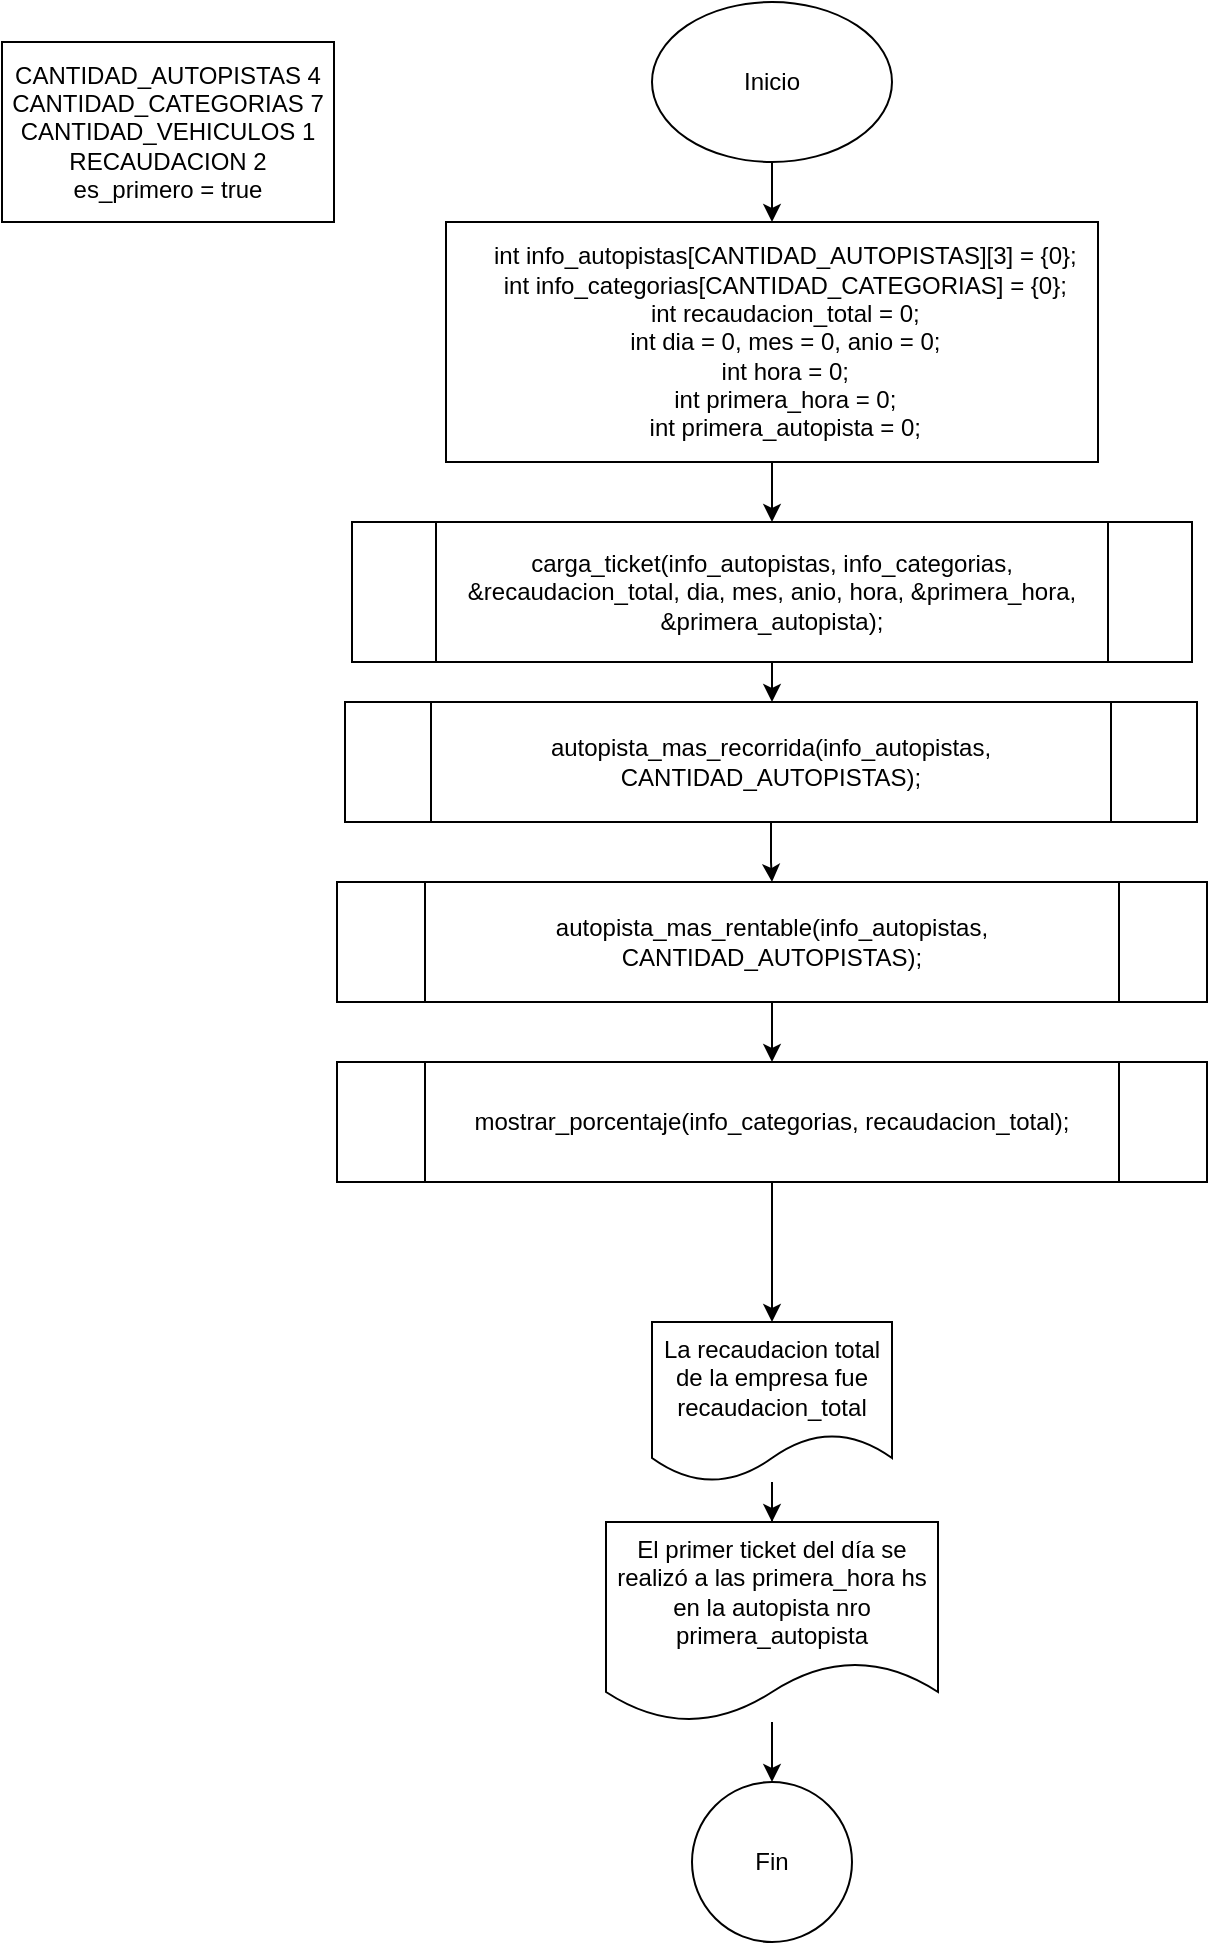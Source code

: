 <mxfile version="25.0.3" pages="8">
  <diagram id="C5RBs43oDa-KdzZeNtuy" name="main">
    <mxGraphModel dx="2467" dy="1022" grid="1" gridSize="10" guides="1" tooltips="1" connect="1" arrows="1" fold="1" page="1" pageScale="1" pageWidth="827" pageHeight="1169" math="0" shadow="0">
      <root>
        <mxCell id="WIyWlLk6GJQsqaUBKTNV-0" />
        <mxCell id="WIyWlLk6GJQsqaUBKTNV-1" parent="WIyWlLk6GJQsqaUBKTNV-0" />
        <mxCell id="rVmjIMrj8nO04KYB7Psw-4" style="edgeStyle=orthogonalEdgeStyle;rounded=0;orthogonalLoop=1;jettySize=auto;html=1;entryX=0.5;entryY=0;entryDx=0;entryDy=0;" edge="1" parent="WIyWlLk6GJQsqaUBKTNV-1" source="zCNNTA6lZIWhDqZkwEQ8-0" target="rVmjIMrj8nO04KYB7Psw-2">
          <mxGeometry relative="1" as="geometry" />
        </mxCell>
        <mxCell id="zCNNTA6lZIWhDqZkwEQ8-0" value="Inicio" style="ellipse;whiteSpace=wrap;html=1;" parent="WIyWlLk6GJQsqaUBKTNV-1" vertex="1">
          <mxGeometry x="354" y="10" width="120" height="80" as="geometry" />
        </mxCell>
        <mxCell id="2xqwjifbgbc2tpdItLkj-4" value="" style="edgeStyle=orthogonalEdgeStyle;rounded=0;orthogonalLoop=1;jettySize=auto;html=1;exitX=0.5;exitY=1;exitDx=0;exitDy=0;" parent="WIyWlLk6GJQsqaUBKTNV-1" source="rVmjIMrj8nO04KYB7Psw-2" target="2xqwjifbgbc2tpdItLkj-3" edge="1">
          <mxGeometry relative="1" as="geometry">
            <mxPoint x="414" y="290" as="sourcePoint" />
          </mxGeometry>
        </mxCell>
        <mxCell id="grEs0-JULCLqfr9mM9ek-1" value="" style="edgeStyle=orthogonalEdgeStyle;rounded=0;orthogonalLoop=1;jettySize=auto;html=1;" parent="WIyWlLk6GJQsqaUBKTNV-1" source="2xqwjifbgbc2tpdItLkj-3" target="grEs0-JULCLqfr9mM9ek-0" edge="1">
          <mxGeometry relative="1" as="geometry" />
        </mxCell>
        <mxCell id="2xqwjifbgbc2tpdItLkj-3" value="carga_ticket(info_autopistas, info_categorias, &amp;amp;recaudacion_total, dia, mes, anio, hora, &amp;amp;primera_hora, &amp;amp;primera_autopista);" style="shape=process;whiteSpace=wrap;html=1;backgroundOutline=1;" parent="WIyWlLk6GJQsqaUBKTNV-1" vertex="1">
          <mxGeometry x="204" y="270" width="420" height="70" as="geometry" />
        </mxCell>
        <mxCell id="grEs0-JULCLqfr9mM9ek-3" value="" style="edgeStyle=orthogonalEdgeStyle;rounded=0;orthogonalLoop=1;jettySize=auto;html=1;" parent="WIyWlLk6GJQsqaUBKTNV-1" source="grEs0-JULCLqfr9mM9ek-0" target="grEs0-JULCLqfr9mM9ek-2" edge="1">
          <mxGeometry relative="1" as="geometry" />
        </mxCell>
        <mxCell id="grEs0-JULCLqfr9mM9ek-0" value="autopista_mas_recorrida(info_autopistas, CANTIDAD_AUTOPISTAS);" style="shape=process;whiteSpace=wrap;html=1;backgroundOutline=1;" parent="WIyWlLk6GJQsqaUBKTNV-1" vertex="1">
          <mxGeometry x="200.5" y="360" width="426" height="60" as="geometry" />
        </mxCell>
        <mxCell id="G4VqnxyE7asSsNVVrTvd-1" value="" style="edgeStyle=orthogonalEdgeStyle;rounded=0;orthogonalLoop=1;jettySize=auto;html=1;" parent="WIyWlLk6GJQsqaUBKTNV-1" source="grEs0-JULCLqfr9mM9ek-2" target="G4VqnxyE7asSsNVVrTvd-0" edge="1">
          <mxGeometry relative="1" as="geometry" />
        </mxCell>
        <mxCell id="grEs0-JULCLqfr9mM9ek-2" value="autopista_mas_rentable(info_autopistas, CANTIDAD_AUTOPISTAS);" style="shape=process;whiteSpace=wrap;html=1;backgroundOutline=1;" parent="WIyWlLk6GJQsqaUBKTNV-1" vertex="1">
          <mxGeometry x="196.5" y="450" width="435" height="60" as="geometry" />
        </mxCell>
        <mxCell id="rVmjIMrj8nO04KYB7Psw-6" value="" style="edgeStyle=orthogonalEdgeStyle;rounded=0;orthogonalLoop=1;jettySize=auto;html=1;" edge="1" parent="WIyWlLk6GJQsqaUBKTNV-1" source="G4VqnxyE7asSsNVVrTvd-0" target="rVmjIMrj8nO04KYB7Psw-5">
          <mxGeometry relative="1" as="geometry" />
        </mxCell>
        <mxCell id="G4VqnxyE7asSsNVVrTvd-0" value="mostrar_porcentaje(info_categorias, recaudacion_total);" style="shape=process;whiteSpace=wrap;html=1;backgroundOutline=1;" parent="WIyWlLk6GJQsqaUBKTNV-1" vertex="1">
          <mxGeometry x="196.5" y="540" width="435" height="60" as="geometry" />
        </mxCell>
        <mxCell id="rVmjIMrj8nO04KYB7Psw-0" value="CANTIDAD_AUTOPISTAS 4&lt;div&gt;CANTIDAD_CATEGORIAS 7&lt;/div&gt;&lt;div&gt;CANTIDAD_VEHICULOS 1&lt;/div&gt;&lt;div&gt;RECAUDACION 2&lt;/div&gt;&lt;div&gt;es_primero = true&lt;/div&gt;" style="whiteSpace=wrap;html=1;" vertex="1" parent="WIyWlLk6GJQsqaUBKTNV-1">
          <mxGeometry x="29" y="30" width="166" height="90" as="geometry" />
        </mxCell>
        <mxCell id="rVmjIMrj8nO04KYB7Psw-2" value="&lt;div&gt;&amp;nbsp; &amp;nbsp; int info_autopistas[CANTIDAD_AUTOPISTAS][3] = {0};&lt;/div&gt;&lt;div&gt;&amp;nbsp; &amp;nbsp; int info_categorias[CANTIDAD_CATEGORIAS] = {0};&lt;/div&gt;&lt;div&gt;&amp;nbsp; &amp;nbsp; int recaudacion_total = 0;&lt;/div&gt;&lt;div&gt;&amp;nbsp; &amp;nbsp; int dia = 0, mes = 0, anio = 0;&lt;/div&gt;&lt;div&gt;&amp;nbsp; &amp;nbsp; int hora = 0;&lt;/div&gt;&lt;div&gt;&amp;nbsp; &amp;nbsp; int primera_hora = 0;&lt;/div&gt;&lt;div&gt;&amp;nbsp; &amp;nbsp; int primera_autopista = 0;&lt;/div&gt;" style="whiteSpace=wrap;html=1;" vertex="1" parent="WIyWlLk6GJQsqaUBKTNV-1">
          <mxGeometry x="251" y="120" width="326" height="120" as="geometry" />
        </mxCell>
        <mxCell id="rVmjIMrj8nO04KYB7Psw-8" value="" style="edgeStyle=orthogonalEdgeStyle;rounded=0;orthogonalLoop=1;jettySize=auto;html=1;" edge="1" parent="WIyWlLk6GJQsqaUBKTNV-1" source="rVmjIMrj8nO04KYB7Psw-5" target="rVmjIMrj8nO04KYB7Psw-7">
          <mxGeometry relative="1" as="geometry" />
        </mxCell>
        <mxCell id="rVmjIMrj8nO04KYB7Psw-5" value="La recaudacion total de la empresa fue recaudacion_total" style="shape=document;whiteSpace=wrap;html=1;boundedLbl=1;" vertex="1" parent="WIyWlLk6GJQsqaUBKTNV-1">
          <mxGeometry x="354" y="670" width="120" height="80" as="geometry" />
        </mxCell>
        <mxCell id="rVmjIMrj8nO04KYB7Psw-10" value="" style="edgeStyle=orthogonalEdgeStyle;rounded=0;orthogonalLoop=1;jettySize=auto;html=1;" edge="1" parent="WIyWlLk6GJQsqaUBKTNV-1" source="rVmjIMrj8nO04KYB7Psw-7" target="rVmjIMrj8nO04KYB7Psw-9">
          <mxGeometry relative="1" as="geometry" />
        </mxCell>
        <mxCell id="rVmjIMrj8nO04KYB7Psw-7" value="El primer ticket del día se realizó a las primera_hora hs en la autopista nro primera_autopista" style="shape=document;whiteSpace=wrap;html=1;boundedLbl=1;" vertex="1" parent="WIyWlLk6GJQsqaUBKTNV-1">
          <mxGeometry x="331" y="770" width="166" height="100" as="geometry" />
        </mxCell>
        <mxCell id="rVmjIMrj8nO04KYB7Psw-9" value="Fin" style="ellipse;whiteSpace=wrap;html=1;" vertex="1" parent="WIyWlLk6GJQsqaUBKTNV-1">
          <mxGeometry x="374" y="900" width="80" height="80" as="geometry" />
        </mxCell>
      </root>
    </mxGraphModel>
  </diagram>
  <diagram id="Hy8rRIINUsofejWkY7dk" name="carga_ticket">
    <mxGraphModel dx="2833" dy="3060" grid="1" gridSize="10" guides="1" tooltips="1" connect="1" arrows="1" fold="1" page="1" pageScale="1" pageWidth="827" pageHeight="1169" math="0" shadow="0">
      <root>
        <mxCell id="0" />
        <mxCell id="1" parent="0" />
        <mxCell id="cdwB-oH4bTln-d0H39Nw-4" value="" style="edgeStyle=orthogonalEdgeStyle;rounded=0;orthogonalLoop=1;jettySize=auto;html=1;" parent="1" source="cdwB-oH4bTln-d0H39Nw-1" target="cdwB-oH4bTln-d0H39Nw-3" edge="1">
          <mxGeometry relative="1" as="geometry" />
        </mxCell>
        <mxCell id="cdwB-oH4bTln-d0H39Nw-1" value="carga_ticket(int matriz_autopistas[][3], int vector_categorias[], int* recaudacion_total, int d, int m, int a, int hora, int* primera_hora, int* primera_autopista)" style="ellipse;whiteSpace=wrap;html=1;" parent="1" vertex="1">
          <mxGeometry x="146" y="20" width="536" height="80" as="geometry" />
        </mxCell>
        <mxCell id="gq0ll854b8i5qqRm8B2m-2" value="" style="edgeStyle=orthogonalEdgeStyle;rounded=0;orthogonalLoop=1;jettySize=auto;html=1;" edge="1" parent="1" source="cdwB-oH4bTln-d0H39Nw-3" target="gq0ll854b8i5qqRm8B2m-1">
          <mxGeometry relative="1" as="geometry" />
        </mxCell>
        <mxCell id="cdwB-oH4bTln-d0H39Nw-3" value="Bienvenida/o a la carga de ticket" style="shape=document;whiteSpace=wrap;html=1;boundedLbl=1;" parent="1" vertex="1">
          <mxGeometry x="354" y="130" width="120" height="80" as="geometry" />
        </mxCell>
        <mxCell id="gq0ll854b8i5qqRm8B2m-4" value="" style="edgeStyle=orthogonalEdgeStyle;rounded=0;orthogonalLoop=1;jettySize=auto;html=1;" edge="1" parent="1" source="gq0ll854b8i5qqRm8B2m-1" target="gq0ll854b8i5qqRm8B2m-3">
          <mxGeometry relative="1" as="geometry" />
        </mxCell>
        <mxCell id="gq0ll854b8i5qqRm8B2m-1" value="&lt;div&gt;&amp;nbsp; &amp;nbsp; int nro_ticket = 0;&lt;/div&gt;&lt;div&gt;&amp;nbsp; &amp;nbsp; int valor_ticket = 0;&lt;/div&gt;&lt;div&gt;&amp;nbsp; &amp;nbsp; int nro_autopista = 0;&lt;/div&gt;&lt;div&gt;&amp;nbsp; &amp;nbsp; int categoria_vehiculo = 0;&lt;/div&gt;" style="whiteSpace=wrap;html=1;" vertex="1" parent="1">
          <mxGeometry x="332" y="250" width="164" height="60" as="geometry" />
        </mxCell>
        <mxCell id="gq0ll854b8i5qqRm8B2m-6" value="" style="edgeStyle=orthogonalEdgeStyle;rounded=0;orthogonalLoop=1;jettySize=auto;html=1;" edge="1" parent="1" source="gq0ll854b8i5qqRm8B2m-3" target="gq0ll854b8i5qqRm8B2m-5">
          <mxGeometry relative="1" as="geometry" />
        </mxCell>
        <mxCell id="gq0ll854b8i5qqRm8B2m-3" value="&lt;div style=&quot;&quot;&gt;bool chequeo_autopista = false;&lt;/div&gt;&lt;div style=&quot;&quot;&gt;&lt;span style=&quot;background-color: initial;&quot;&gt;bool chequeo_categoria = false;&lt;/span&gt;&lt;/div&gt;&lt;div style=&quot;&quot;&gt;&lt;span style=&quot;background-color: initial;&quot;&gt;bool chequeo_fecha = false;&lt;/span&gt;&lt;/div&gt;&lt;div style=&quot;&quot;&gt;&lt;span style=&quot;background-color: initial;&quot;&gt;bool chequeo_hora = false;&lt;/span&gt;&lt;/div&gt;" style="whiteSpace=wrap;html=1;align=center;" vertex="1" parent="1">
          <mxGeometry x="317" y="340" width="194" height="60" as="geometry" />
        </mxCell>
        <mxCell id="gq0ll854b8i5qqRm8B2m-9" value="" style="edgeStyle=orthogonalEdgeStyle;rounded=0;orthogonalLoop=1;jettySize=auto;html=1;" edge="1" parent="1" source="gq0ll854b8i5qqRm8B2m-5" target="gq0ll854b8i5qqRm8B2m-8">
          <mxGeometry relative="1" as="geometry" />
        </mxCell>
        <mxCell id="gq0ll854b8i5qqRm8B2m-5" value="Ingrese el numero de ticket (0 para finalizar):&amp;nbsp;" style="shape=document;whiteSpace=wrap;html=1;boundedLbl=1;" vertex="1" parent="1">
          <mxGeometry x="354" y="420" width="120" height="80" as="geometry" />
        </mxCell>
        <mxCell id="gq0ll854b8i5qqRm8B2m-11" value="" style="edgeStyle=orthogonalEdgeStyle;rounded=0;orthogonalLoop=1;jettySize=auto;html=1;" edge="1" parent="1" source="gq0ll854b8i5qqRm8B2m-8" target="gq0ll854b8i5qqRm8B2m-10">
          <mxGeometry relative="1" as="geometry" />
        </mxCell>
        <mxCell id="gq0ll854b8i5qqRm8B2m-8" value="nro_ticket" style="shape=parallelogram;perimeter=parallelogramPerimeter;whiteSpace=wrap;html=1;fixedSize=1;" vertex="1" parent="1">
          <mxGeometry x="354" y="525" width="120" height="60" as="geometry" />
        </mxCell>
        <mxCell id="gq0ll854b8i5qqRm8B2m-13" value="" style="edgeStyle=orthogonalEdgeStyle;rounded=0;orthogonalLoop=1;jettySize=auto;html=1;" edge="1" parent="1" source="gq0ll854b8i5qqRm8B2m-10" target="gq0ll854b8i5qqRm8B2m-12">
          <mxGeometry relative="1" as="geometry" />
        </mxCell>
        <mxCell id="gq0ll854b8i5qqRm8B2m-14" value="Si" style="edgeLabel;html=1;align=center;verticalAlign=middle;resizable=0;points=[];" vertex="1" connectable="0" parent="gq0ll854b8i5qqRm8B2m-13">
          <mxGeometry x="-0.018" y="-1" relative="1" as="geometry">
            <mxPoint x="-2" y="-1" as="offset" />
          </mxGeometry>
        </mxCell>
        <mxCell id="gq0ll854b8i5qqRm8B2m-16" value="" style="edgeStyle=orthogonalEdgeStyle;rounded=0;orthogonalLoop=1;jettySize=auto;html=1;" edge="1" parent="1" source="gq0ll854b8i5qqRm8B2m-10" target="gq0ll854b8i5qqRm8B2m-15">
          <mxGeometry relative="1" as="geometry" />
        </mxCell>
        <mxCell id="gq0ll854b8i5qqRm8B2m-17" value="No" style="edgeLabel;html=1;align=center;verticalAlign=middle;resizable=0;points=[];" vertex="1" connectable="0" parent="gq0ll854b8i5qqRm8B2m-16">
          <mxGeometry x="-0.306" y="2" relative="1" as="geometry">
            <mxPoint x="-2" y="11" as="offset" />
          </mxGeometry>
        </mxCell>
        <mxCell id="gq0ll854b8i5qqRm8B2m-10" value="nro_ticket == 0" style="rhombus;whiteSpace=wrap;html=1;" vertex="1" parent="1">
          <mxGeometry x="361" y="610" width="106" height="90" as="geometry" />
        </mxCell>
        <mxCell id="gq0ll854b8i5qqRm8B2m-107" style="edgeStyle=orthogonalEdgeStyle;rounded=0;orthogonalLoop=1;jettySize=auto;html=1;entryX=1;entryY=0.5;entryDx=0;entryDy=0;" edge="1" parent="1" source="gq0ll854b8i5qqRm8B2m-12" target="gq0ll854b8i5qqRm8B2m-104">
          <mxGeometry relative="1" as="geometry">
            <Array as="points">
              <mxPoint x="1440" y="655" />
              <mxPoint x="1440" y="4200" />
            </Array>
          </mxGeometry>
        </mxCell>
        <mxCell id="gq0ll854b8i5qqRm8B2m-12" value="BREAK" style="ellipse;whiteSpace=wrap;html=1;" vertex="1" parent="1">
          <mxGeometry x="560" y="615" width="80" height="80" as="geometry" />
        </mxCell>
        <mxCell id="gq0ll854b8i5qqRm8B2m-19" value="" style="edgeStyle=orthogonalEdgeStyle;rounded=0;orthogonalLoop=1;jettySize=auto;html=1;" edge="1" parent="1" source="gq0ll854b8i5qqRm8B2m-15" target="gq0ll854b8i5qqRm8B2m-18">
          <mxGeometry relative="1" as="geometry" />
        </mxCell>
        <mxCell id="gq0ll854b8i5qqRm8B2m-15" value="Ingrese el monto del ticket:&amp;nbsp;" style="shape=document;whiteSpace=wrap;html=1;boundedLbl=1;" vertex="1" parent="1">
          <mxGeometry x="354" y="785" width="120" height="80" as="geometry" />
        </mxCell>
        <mxCell id="gq0ll854b8i5qqRm8B2m-21" value="" style="edgeStyle=orthogonalEdgeStyle;rounded=0;orthogonalLoop=1;jettySize=auto;html=1;" edge="1" parent="1" source="gq0ll854b8i5qqRm8B2m-18" target="gq0ll854b8i5qqRm8B2m-20">
          <mxGeometry relative="1" as="geometry" />
        </mxCell>
        <mxCell id="gq0ll854b8i5qqRm8B2m-18" value="valor_ticket" style="shape=parallelogram;perimeter=parallelogramPerimeter;whiteSpace=wrap;html=1;fixedSize=1;" vertex="1" parent="1">
          <mxGeometry x="354" y="890" width="120" height="60" as="geometry" />
        </mxCell>
        <mxCell id="gq0ll854b8i5qqRm8B2m-23" value="" style="edgeStyle=orthogonalEdgeStyle;rounded=0;orthogonalLoop=1;jettySize=auto;html=1;" edge="1" parent="1" source="gq0ll854b8i5qqRm8B2m-20" target="gq0ll854b8i5qqRm8B2m-22">
          <mxGeometry relative="1" as="geometry" />
        </mxCell>
        <mxCell id="gq0ll854b8i5qqRm8B2m-24" value="Si" style="edgeLabel;html=1;align=center;verticalAlign=middle;resizable=0;points=[];" vertex="1" connectable="0" parent="gq0ll854b8i5qqRm8B2m-23">
          <mxGeometry x="0.017" y="2" relative="1" as="geometry">
            <mxPoint y="2" as="offset" />
          </mxGeometry>
        </mxCell>
        <mxCell id="gq0ll854b8i5qqRm8B2m-26" value="" style="edgeStyle=orthogonalEdgeStyle;rounded=0;orthogonalLoop=1;jettySize=auto;html=1;" edge="1" parent="1" source="gq0ll854b8i5qqRm8B2m-20" target="gq0ll854b8i5qqRm8B2m-25">
          <mxGeometry relative="1" as="geometry" />
        </mxCell>
        <mxCell id="gq0ll854b8i5qqRm8B2m-27" value="No" style="edgeLabel;html=1;align=center;verticalAlign=middle;resizable=0;points=[];" vertex="1" connectable="0" parent="gq0ll854b8i5qqRm8B2m-26">
          <mxGeometry x="-0.138" relative="1" as="geometry">
            <mxPoint as="offset" />
          </mxGeometry>
        </mxCell>
        <mxCell id="gq0ll854b8i5qqRm8B2m-20" value="valor_ticket == 0" style="rhombus;whiteSpace=wrap;html=1;" vertex="1" parent="1">
          <mxGeometry x="356" y="980" width="116" height="80" as="geometry" />
        </mxCell>
        <mxCell id="gq0ll854b8i5qqRm8B2m-106" style="edgeStyle=orthogonalEdgeStyle;rounded=0;orthogonalLoop=1;jettySize=auto;html=1;entryX=1;entryY=0.5;entryDx=0;entryDy=0;" edge="1" parent="1" source="gq0ll854b8i5qqRm8B2m-22" target="gq0ll854b8i5qqRm8B2m-104">
          <mxGeometry relative="1" as="geometry">
            <Array as="points">
              <mxPoint x="1440" y="1020" />
              <mxPoint x="1440" y="4200" />
            </Array>
          </mxGeometry>
        </mxCell>
        <mxCell id="gq0ll854b8i5qqRm8B2m-22" value="BREAK" style="ellipse;whiteSpace=wrap;html=1;" vertex="1" parent="1">
          <mxGeometry x="570" y="980" width="80" height="80" as="geometry" />
        </mxCell>
        <mxCell id="gq0ll854b8i5qqRm8B2m-29" value="" style="edgeStyle=orthogonalEdgeStyle;rounded=0;orthogonalLoop=1;jettySize=auto;html=1;" edge="1" parent="1" source="gq0ll854b8i5qqRm8B2m-25" target="gq0ll854b8i5qqRm8B2m-28">
          <mxGeometry relative="1" as="geometry" />
        </mxCell>
        <mxCell id="gq0ll854b8i5qqRm8B2m-43" value="" style="edgeStyle=orthogonalEdgeStyle;rounded=0;orthogonalLoop=1;jettySize=auto;html=1;entryX=0.5;entryY=0;entryDx=0;entryDy=0;" edge="1" parent="1" source="gq0ll854b8i5qqRm8B2m-25" target="gq0ll854b8i5qqRm8B2m-42">
          <mxGeometry relative="1" as="geometry">
            <Array as="points">
              <mxPoint x="1090" y="1160" />
              <mxPoint x="1090" y="1730" />
              <mxPoint x="414" y="1730" />
            </Array>
          </mxGeometry>
        </mxCell>
        <mxCell id="gq0ll854b8i5qqRm8B2m-25" value="chequeo_autopista == false" style="shape=hexagon;perimeter=hexagonPerimeter2;whiteSpace=wrap;html=1;fixedSize=1;" vertex="1" parent="1">
          <mxGeometry x="331" y="1120" width="166" height="80" as="geometry" />
        </mxCell>
        <mxCell id="gq0ll854b8i5qqRm8B2m-31" value="" style="edgeStyle=orthogonalEdgeStyle;rounded=0;orthogonalLoop=1;jettySize=auto;html=1;" edge="1" parent="1" source="gq0ll854b8i5qqRm8B2m-28" target="gq0ll854b8i5qqRm8B2m-30">
          <mxGeometry relative="1" as="geometry" />
        </mxCell>
        <mxCell id="gq0ll854b8i5qqRm8B2m-28" value="Ingrese el numero de autopista (1-4):&amp;nbsp;" style="shape=document;whiteSpace=wrap;html=1;boundedLbl=1;" vertex="1" parent="1">
          <mxGeometry x="354" y="1230" width="120" height="80" as="geometry" />
        </mxCell>
        <mxCell id="gq0ll854b8i5qqRm8B2m-33" value="" style="edgeStyle=orthogonalEdgeStyle;rounded=0;orthogonalLoop=1;jettySize=auto;html=1;" edge="1" parent="1" source="gq0ll854b8i5qqRm8B2m-30" target="gq0ll854b8i5qqRm8B2m-32">
          <mxGeometry relative="1" as="geometry" />
        </mxCell>
        <mxCell id="gq0ll854b8i5qqRm8B2m-30" value="nro_autopista" style="shape=parallelogram;perimeter=parallelogramPerimeter;whiteSpace=wrap;html=1;fixedSize=1;" vertex="1" parent="1">
          <mxGeometry x="354" y="1340" width="120" height="60" as="geometry" />
        </mxCell>
        <mxCell id="gq0ll854b8i5qqRm8B2m-35" value="" style="edgeStyle=orthogonalEdgeStyle;rounded=0;orthogonalLoop=1;jettySize=auto;html=1;" edge="1" parent="1" source="gq0ll854b8i5qqRm8B2m-32" target="gq0ll854b8i5qqRm8B2m-34">
          <mxGeometry relative="1" as="geometry" />
        </mxCell>
        <mxCell id="gq0ll854b8i5qqRm8B2m-36" value="Si" style="edgeLabel;html=1;align=center;verticalAlign=middle;resizable=0;points=[];" vertex="1" connectable="0" parent="gq0ll854b8i5qqRm8B2m-35">
          <mxGeometry x="-0.17" y="-3" relative="1" as="geometry">
            <mxPoint x="9" y="-3" as="offset" />
          </mxGeometry>
        </mxCell>
        <mxCell id="gq0ll854b8i5qqRm8B2m-38" value="" style="edgeStyle=orthogonalEdgeStyle;rounded=0;orthogonalLoop=1;jettySize=auto;html=1;" edge="1" parent="1" source="gq0ll854b8i5qqRm8B2m-32" target="gq0ll854b8i5qqRm8B2m-37">
          <mxGeometry relative="1" as="geometry" />
        </mxCell>
        <mxCell id="gq0ll854b8i5qqRm8B2m-50" value="Si no" style="edgeLabel;html=1;align=center;verticalAlign=middle;resizable=0;points=[];" vertex="1" connectable="0" parent="gq0ll854b8i5qqRm8B2m-38">
          <mxGeometry x="-0.145" relative="1" as="geometry">
            <mxPoint y="4" as="offset" />
          </mxGeometry>
        </mxCell>
        <mxCell id="gq0ll854b8i5qqRm8B2m-32" value="nro_autopista &amp;gt;= 1 &amp;amp;&amp;amp; nro_autopista &amp;lt;= 4" style="rhombus;whiteSpace=wrap;html=1;" vertex="1" parent="1">
          <mxGeometry x="316" y="1430" width="196" height="90" as="geometry" />
        </mxCell>
        <mxCell id="gq0ll854b8i5qqRm8B2m-41" style="edgeStyle=orthogonalEdgeStyle;rounded=0;orthogonalLoop=1;jettySize=auto;html=1;entryX=0;entryY=0.5;entryDx=0;entryDy=0;" edge="1" parent="1" source="gq0ll854b8i5qqRm8B2m-34" target="gq0ll854b8i5qqRm8B2m-25">
          <mxGeometry relative="1" as="geometry">
            <Array as="points">
              <mxPoint x="815" y="1710" />
              <mxPoint x="260" y="1710" />
              <mxPoint x="260" y="1160" />
            </Array>
          </mxGeometry>
        </mxCell>
        <mxCell id="gq0ll854b8i5qqRm8B2m-34" value="&lt;div&gt;matriz_autopistas[nro_autopista - 1][CANTIDAD_VEHICULOS] += 1;&lt;span style=&quot;background-color: initial;&quot;&gt;&amp;nbsp;&lt;/span&gt;&lt;/div&gt;&lt;div&gt;&lt;span style=&quot;background-color: initial;&quot;&gt;matriz_autopistas[nro_autopista - 1][RECAUDACION] += valor_ticket;&lt;/span&gt;&lt;/div&gt;&lt;div&gt;&lt;span style=&quot;background-color: initial;&quot;&gt;chequeo_autopista = true;&lt;/span&gt;&lt;/div&gt;" style="whiteSpace=wrap;html=1;" vertex="1" parent="1">
          <mxGeometry x="640" y="1432.5" width="350" height="85" as="geometry" />
        </mxCell>
        <mxCell id="gq0ll854b8i5qqRm8B2m-39" style="edgeStyle=orthogonalEdgeStyle;rounded=0;orthogonalLoop=1;jettySize=auto;html=1;entryX=0;entryY=0.5;entryDx=0;entryDy=0;" edge="1" parent="1" source="gq0ll854b8i5qqRm8B2m-37" target="gq0ll854b8i5qqRm8B2m-25">
          <mxGeometry relative="1" as="geometry">
            <Array as="points">
              <mxPoint x="180" y="1645" />
              <mxPoint x="180" y="1160" />
            </Array>
          </mxGeometry>
        </mxCell>
        <mxCell id="gq0ll854b8i5qqRm8B2m-37" value="Numero de autopista invalido" style="shape=document;whiteSpace=wrap;html=1;boundedLbl=1;" vertex="1" parent="1">
          <mxGeometry x="354" y="1605" width="120" height="80" as="geometry" />
        </mxCell>
        <mxCell id="gq0ll854b8i5qqRm8B2m-45" value="" style="edgeStyle=orthogonalEdgeStyle;rounded=0;orthogonalLoop=1;jettySize=auto;html=1;" edge="1" parent="1" source="gq0ll854b8i5qqRm8B2m-42" target="gq0ll854b8i5qqRm8B2m-44">
          <mxGeometry relative="1" as="geometry" />
        </mxCell>
        <mxCell id="gq0ll854b8i5qqRm8B2m-74" style="edgeStyle=orthogonalEdgeStyle;rounded=0;orthogonalLoop=1;jettySize=auto;html=1;entryX=0.5;entryY=0;entryDx=0;entryDy=0;" edge="1" parent="1" source="gq0ll854b8i5qqRm8B2m-42" target="gq0ll854b8i5qqRm8B2m-60">
          <mxGeometry relative="1" as="geometry">
            <Array as="points">
              <mxPoint x="1090" y="1810" />
              <mxPoint x="1090" y="2370" />
              <mxPoint x="424" y="2370" />
            </Array>
          </mxGeometry>
        </mxCell>
        <mxCell id="gq0ll854b8i5qqRm8B2m-42" value="chequeo_categoria == false" style="shape=hexagon;perimeter=hexagonPerimeter2;whiteSpace=wrap;html=1;fixedSize=1;" vertex="1" parent="1">
          <mxGeometry x="321" y="1770" width="186" height="80" as="geometry" />
        </mxCell>
        <mxCell id="gq0ll854b8i5qqRm8B2m-47" value="" style="edgeStyle=orthogonalEdgeStyle;rounded=0;orthogonalLoop=1;jettySize=auto;html=1;" edge="1" parent="1" source="gq0ll854b8i5qqRm8B2m-44" target="gq0ll854b8i5qqRm8B2m-46">
          <mxGeometry relative="1" as="geometry" />
        </mxCell>
        <mxCell id="gq0ll854b8i5qqRm8B2m-44" value="Ingrese la categoria del vehiculo (1-7):&amp;nbsp;" style="shape=document;whiteSpace=wrap;html=1;boundedLbl=1;" vertex="1" parent="1">
          <mxGeometry x="354" y="1880" width="120" height="80" as="geometry" />
        </mxCell>
        <mxCell id="gq0ll854b8i5qqRm8B2m-49" value="" style="edgeStyle=orthogonalEdgeStyle;rounded=0;orthogonalLoop=1;jettySize=auto;html=1;" edge="1" parent="1" source="gq0ll854b8i5qqRm8B2m-46" target="gq0ll854b8i5qqRm8B2m-48">
          <mxGeometry relative="1" as="geometry" />
        </mxCell>
        <mxCell id="gq0ll854b8i5qqRm8B2m-46" value="categoria_vehiculo" style="shape=parallelogram;perimeter=parallelogramPerimeter;whiteSpace=wrap;html=1;fixedSize=1;" vertex="1" parent="1">
          <mxGeometry x="347.5" y="1980" width="133" height="60" as="geometry" />
        </mxCell>
        <mxCell id="gq0ll854b8i5qqRm8B2m-52" value="" style="edgeStyle=orthogonalEdgeStyle;rounded=0;orthogonalLoop=1;jettySize=auto;html=1;" edge="1" parent="1" source="gq0ll854b8i5qqRm8B2m-48" target="gq0ll854b8i5qqRm8B2m-51">
          <mxGeometry relative="1" as="geometry" />
        </mxCell>
        <mxCell id="gq0ll854b8i5qqRm8B2m-53" value="Si" style="edgeLabel;html=1;align=center;verticalAlign=middle;resizable=0;points=[];" vertex="1" connectable="0" parent="gq0ll854b8i5qqRm8B2m-52">
          <mxGeometry x="-0.002" y="-4" relative="1" as="geometry">
            <mxPoint x="1" y="-4" as="offset" />
          </mxGeometry>
        </mxCell>
        <mxCell id="gq0ll854b8i5qqRm8B2m-55" value="" style="edgeStyle=orthogonalEdgeStyle;rounded=0;orthogonalLoop=1;jettySize=auto;html=1;" edge="1" parent="1" source="gq0ll854b8i5qqRm8B2m-48" target="gq0ll854b8i5qqRm8B2m-54">
          <mxGeometry relative="1" as="geometry" />
        </mxCell>
        <mxCell id="gq0ll854b8i5qqRm8B2m-56" value="Si no" style="edgeLabel;html=1;align=center;verticalAlign=middle;resizable=0;points=[];" vertex="1" connectable="0" parent="gq0ll854b8i5qqRm8B2m-55">
          <mxGeometry x="-0.287" y="2" relative="1" as="geometry">
            <mxPoint x="-2" y="11" as="offset" />
          </mxGeometry>
        </mxCell>
        <mxCell id="gq0ll854b8i5qqRm8B2m-48" value="categoria_vehiculo &amp;gt;= 1 &amp;amp;&amp;amp; categoria_vehiculo &amp;lt;= 7" style="rhombus;whiteSpace=wrap;html=1;" vertex="1" parent="1">
          <mxGeometry x="294.5" y="2070" width="237" height="80" as="geometry" />
        </mxCell>
        <mxCell id="gq0ll854b8i5qqRm8B2m-58" style="edgeStyle=orthogonalEdgeStyle;rounded=0;orthogonalLoop=1;jettySize=auto;html=1;entryX=0;entryY=0.5;entryDx=0;entryDy=0;" edge="1" parent="1" source="gq0ll854b8i5qqRm8B2m-51" target="gq0ll854b8i5qqRm8B2m-42">
          <mxGeometry relative="1" as="geometry">
            <Array as="points">
              <mxPoint x="825" y="2340" />
              <mxPoint x="180" y="2340" />
              <mxPoint x="180" y="1810" />
            </Array>
          </mxGeometry>
        </mxCell>
        <mxCell id="gq0ll854b8i5qqRm8B2m-51" value="vector_categorias[categoria_vehiculo - 1] += valor_ticket;&lt;div&gt;chequeo_categoria = true;&lt;/div&gt;" style="whiteSpace=wrap;html=1;" vertex="1" parent="1">
          <mxGeometry x="650" y="2080" width="350" height="60" as="geometry" />
        </mxCell>
        <mxCell id="gq0ll854b8i5qqRm8B2m-57" style="edgeStyle=orthogonalEdgeStyle;rounded=0;orthogonalLoop=1;jettySize=auto;html=1;entryX=0;entryY=0.5;entryDx=0;entryDy=0;" edge="1" parent="1" source="gq0ll854b8i5qqRm8B2m-54" target="gq0ll854b8i5qqRm8B2m-42">
          <mxGeometry relative="1" as="geometry">
            <Array as="points">
              <mxPoint x="180" y="2270" />
              <mxPoint x="180" y="1810" />
            </Array>
          </mxGeometry>
        </mxCell>
        <mxCell id="gq0ll854b8i5qqRm8B2m-54" value="Categoria inválida" style="shape=document;whiteSpace=wrap;html=1;boundedLbl=1;" vertex="1" parent="1">
          <mxGeometry x="353" y="2230" width="120" height="80" as="geometry" />
        </mxCell>
        <mxCell id="gq0ll854b8i5qqRm8B2m-59" value="" style="edgeStyle=orthogonalEdgeStyle;rounded=0;orthogonalLoop=1;jettySize=auto;html=1;" edge="1" parent="1" source="gq0ll854b8i5qqRm8B2m-60" target="gq0ll854b8i5qqRm8B2m-62">
          <mxGeometry relative="1" as="geometry" />
        </mxCell>
        <mxCell id="gq0ll854b8i5qqRm8B2m-90" style="edgeStyle=orthogonalEdgeStyle;rounded=0;orthogonalLoop=1;jettySize=auto;html=1;entryX=0.5;entryY=0;entryDx=0;entryDy=0;" edge="1" parent="1" source="gq0ll854b8i5qqRm8B2m-60" target="gq0ll854b8i5qqRm8B2m-76">
          <mxGeometry relative="1" as="geometry">
            <Array as="points">
              <mxPoint x="1090" y="2440" />
              <mxPoint x="1090" y="3000" />
              <mxPoint x="434" y="3000" />
            </Array>
          </mxGeometry>
        </mxCell>
        <mxCell id="gq0ll854b8i5qqRm8B2m-60" value="chequeo_fecha == false" style="shape=hexagon;perimeter=hexagonPerimeter2;whiteSpace=wrap;html=1;fixedSize=1;" vertex="1" parent="1">
          <mxGeometry x="331" y="2400" width="186" height="80" as="geometry" />
        </mxCell>
        <mxCell id="gq0ll854b8i5qqRm8B2m-61" value="" style="edgeStyle=orthogonalEdgeStyle;rounded=0;orthogonalLoop=1;jettySize=auto;html=1;" edge="1" parent="1" source="gq0ll854b8i5qqRm8B2m-62" target="gq0ll854b8i5qqRm8B2m-64">
          <mxGeometry relative="1" as="geometry" />
        </mxCell>
        <mxCell id="gq0ll854b8i5qqRm8B2m-62" value="Ingrese la fecha como d/m/aaaa:&amp;nbsp;" style="shape=document;whiteSpace=wrap;html=1;boundedLbl=1;" vertex="1" parent="1">
          <mxGeometry x="364" y="2510" width="120" height="80" as="geometry" />
        </mxCell>
        <mxCell id="gq0ll854b8i5qqRm8B2m-63" value="" style="edgeStyle=orthogonalEdgeStyle;rounded=0;orthogonalLoop=1;jettySize=auto;html=1;" edge="1" parent="1" source="gq0ll854b8i5qqRm8B2m-64" target="gq0ll854b8i5qqRm8B2m-69">
          <mxGeometry relative="1" as="geometry" />
        </mxCell>
        <mxCell id="gq0ll854b8i5qqRm8B2m-64" value="d&lt;span style=&quot;white-space: pre;&quot;&gt;&#x9;&lt;/span&gt;m&lt;span style=&quot;white-space: pre;&quot;&gt;&#x9;&lt;/span&gt;a" style="shape=parallelogram;perimeter=parallelogramPerimeter;whiteSpace=wrap;html=1;fixedSize=1;" vertex="1" parent="1">
          <mxGeometry x="357.5" y="2610" width="133" height="60" as="geometry" />
        </mxCell>
        <mxCell id="gq0ll854b8i5qqRm8B2m-65" value="" style="edgeStyle=orthogonalEdgeStyle;rounded=0;orthogonalLoop=1;jettySize=auto;html=1;" edge="1" parent="1" source="gq0ll854b8i5qqRm8B2m-69" target="gq0ll854b8i5qqRm8B2m-71">
          <mxGeometry relative="1" as="geometry" />
        </mxCell>
        <mxCell id="gq0ll854b8i5qqRm8B2m-66" value="Si" style="edgeLabel;html=1;align=center;verticalAlign=middle;resizable=0;points=[];" vertex="1" connectable="0" parent="gq0ll854b8i5qqRm8B2m-65">
          <mxGeometry x="-0.002" y="-4" relative="1" as="geometry">
            <mxPoint x="1" y="-4" as="offset" />
          </mxGeometry>
        </mxCell>
        <mxCell id="gq0ll854b8i5qqRm8B2m-67" value="" style="edgeStyle=orthogonalEdgeStyle;rounded=0;orthogonalLoop=1;jettySize=auto;html=1;" edge="1" parent="1" source="gq0ll854b8i5qqRm8B2m-69" target="gq0ll854b8i5qqRm8B2m-73">
          <mxGeometry relative="1" as="geometry" />
        </mxCell>
        <mxCell id="gq0ll854b8i5qqRm8B2m-68" value="Si no" style="edgeLabel;html=1;align=center;verticalAlign=middle;resizable=0;points=[];" vertex="1" connectable="0" parent="gq0ll854b8i5qqRm8B2m-67">
          <mxGeometry x="-0.287" y="2" relative="1" as="geometry">
            <mxPoint x="-2" y="11" as="offset" />
          </mxGeometry>
        </mxCell>
        <mxCell id="gq0ll854b8i5qqRm8B2m-69" value="validar_fecha(d, m, a) == true" style="rhombus;whiteSpace=wrap;html=1;" vertex="1" parent="1">
          <mxGeometry x="305.5" y="2700" width="237" height="80" as="geometry" />
        </mxCell>
        <mxCell id="gq0ll854b8i5qqRm8B2m-70" style="edgeStyle=orthogonalEdgeStyle;rounded=0;orthogonalLoop=1;jettySize=auto;html=1;entryX=0;entryY=0.5;entryDx=0;entryDy=0;" edge="1" parent="1" source="gq0ll854b8i5qqRm8B2m-71" target="gq0ll854b8i5qqRm8B2m-60">
          <mxGeometry relative="1" as="geometry">
            <Array as="points">
              <mxPoint x="835" y="2970" />
              <mxPoint x="190" y="2970" />
              <mxPoint x="190" y="2440" />
            </Array>
          </mxGeometry>
        </mxCell>
        <mxCell id="gq0ll854b8i5qqRm8B2m-71" value="chequeo_fecha = true;" style="whiteSpace=wrap;html=1;" vertex="1" parent="1">
          <mxGeometry x="660" y="2710" width="350" height="60" as="geometry" />
        </mxCell>
        <mxCell id="gq0ll854b8i5qqRm8B2m-72" style="edgeStyle=orthogonalEdgeStyle;rounded=0;orthogonalLoop=1;jettySize=auto;html=1;entryX=0;entryY=0.5;entryDx=0;entryDy=0;" edge="1" parent="1" source="gq0ll854b8i5qqRm8B2m-73" target="gq0ll854b8i5qqRm8B2m-60">
          <mxGeometry relative="1" as="geometry">
            <Array as="points">
              <mxPoint x="190" y="2900" />
              <mxPoint x="190" y="2440" />
            </Array>
          </mxGeometry>
        </mxCell>
        <mxCell id="gq0ll854b8i5qqRm8B2m-73" value="La fecha es incorrecta" style="shape=document;whiteSpace=wrap;html=1;boundedLbl=1;" vertex="1" parent="1">
          <mxGeometry x="363" y="2860" width="120" height="80" as="geometry" />
        </mxCell>
        <mxCell id="gq0ll854b8i5qqRm8B2m-75" value="" style="edgeStyle=orthogonalEdgeStyle;rounded=0;orthogonalLoop=1;jettySize=auto;html=1;" edge="1" parent="1" source="gq0ll854b8i5qqRm8B2m-76" target="gq0ll854b8i5qqRm8B2m-78">
          <mxGeometry relative="1" as="geometry" />
        </mxCell>
        <mxCell id="gq0ll854b8i5qqRm8B2m-93" value="" style="edgeStyle=orthogonalEdgeStyle;rounded=0;orthogonalLoop=1;jettySize=auto;html=1;entryX=0.5;entryY=0;entryDx=0;entryDy=0;" edge="1" parent="1" source="gq0ll854b8i5qqRm8B2m-76" target="gq0ll854b8i5qqRm8B2m-92">
          <mxGeometry relative="1" as="geometry">
            <Array as="points">
              <mxPoint x="1090" y="3090" />
              <mxPoint x="1090" y="3660" />
              <mxPoint x="433" y="3660" />
            </Array>
          </mxGeometry>
        </mxCell>
        <mxCell id="gq0ll854b8i5qqRm8B2m-76" value="chequeo_hora == false" style="shape=hexagon;perimeter=hexagonPerimeter2;whiteSpace=wrap;html=1;fixedSize=1;" vertex="1" parent="1">
          <mxGeometry x="341" y="3050" width="186" height="80" as="geometry" />
        </mxCell>
        <mxCell id="gq0ll854b8i5qqRm8B2m-77" value="" style="edgeStyle=orthogonalEdgeStyle;rounded=0;orthogonalLoop=1;jettySize=auto;html=1;" edge="1" parent="1" source="gq0ll854b8i5qqRm8B2m-78" target="gq0ll854b8i5qqRm8B2m-80">
          <mxGeometry relative="1" as="geometry" />
        </mxCell>
        <mxCell id="gq0ll854b8i5qqRm8B2m-78" value="Ingrese la hora (en minutos desde las 0:00):&amp;nbsp;" style="shape=document;whiteSpace=wrap;html=1;boundedLbl=1;" vertex="1" parent="1">
          <mxGeometry x="374" y="3160" width="120" height="80" as="geometry" />
        </mxCell>
        <mxCell id="gq0ll854b8i5qqRm8B2m-79" value="" style="edgeStyle=orthogonalEdgeStyle;rounded=0;orthogonalLoop=1;jettySize=auto;html=1;" edge="1" parent="1" source="gq0ll854b8i5qqRm8B2m-80" target="gq0ll854b8i5qqRm8B2m-85">
          <mxGeometry relative="1" as="geometry" />
        </mxCell>
        <mxCell id="gq0ll854b8i5qqRm8B2m-80" value="hora" style="shape=parallelogram;perimeter=parallelogramPerimeter;whiteSpace=wrap;html=1;fixedSize=1;" vertex="1" parent="1">
          <mxGeometry x="367.5" y="3260" width="133" height="60" as="geometry" />
        </mxCell>
        <mxCell id="gq0ll854b8i5qqRm8B2m-81" value="" style="edgeStyle=orthogonalEdgeStyle;rounded=0;orthogonalLoop=1;jettySize=auto;html=1;" edge="1" parent="1" source="gq0ll854b8i5qqRm8B2m-85" target="gq0ll854b8i5qqRm8B2m-87">
          <mxGeometry relative="1" as="geometry" />
        </mxCell>
        <mxCell id="gq0ll854b8i5qqRm8B2m-82" value="Si" style="edgeLabel;html=1;align=center;verticalAlign=middle;resizable=0;points=[];" vertex="1" connectable="0" parent="gq0ll854b8i5qqRm8B2m-81">
          <mxGeometry x="-0.002" y="-4" relative="1" as="geometry">
            <mxPoint x="1" y="-4" as="offset" />
          </mxGeometry>
        </mxCell>
        <mxCell id="gq0ll854b8i5qqRm8B2m-83" value="" style="edgeStyle=orthogonalEdgeStyle;rounded=0;orthogonalLoop=1;jettySize=auto;html=1;" edge="1" parent="1" source="gq0ll854b8i5qqRm8B2m-85" target="gq0ll854b8i5qqRm8B2m-89">
          <mxGeometry relative="1" as="geometry" />
        </mxCell>
        <mxCell id="gq0ll854b8i5qqRm8B2m-84" value="Si no" style="edgeLabel;html=1;align=center;verticalAlign=middle;resizable=0;points=[];" vertex="1" connectable="0" parent="gq0ll854b8i5qqRm8B2m-83">
          <mxGeometry x="-0.287" y="2" relative="1" as="geometry">
            <mxPoint x="-2" y="11" as="offset" />
          </mxGeometry>
        </mxCell>
        <mxCell id="gq0ll854b8i5qqRm8B2m-85" value="validar_hora(hora) == true" style="rhombus;whiteSpace=wrap;html=1;" vertex="1" parent="1">
          <mxGeometry x="314.5" y="3350" width="237" height="80" as="geometry" />
        </mxCell>
        <mxCell id="gq0ll854b8i5qqRm8B2m-86" style="edgeStyle=orthogonalEdgeStyle;rounded=0;orthogonalLoop=1;jettySize=auto;html=1;entryX=0;entryY=0.5;entryDx=0;entryDy=0;" edge="1" parent="1" source="gq0ll854b8i5qqRm8B2m-87" target="gq0ll854b8i5qqRm8B2m-76">
          <mxGeometry relative="1" as="geometry">
            <Array as="points">
              <mxPoint x="845" y="3620" />
              <mxPoint x="200" y="3620" />
              <mxPoint x="200" y="3090" />
            </Array>
          </mxGeometry>
        </mxCell>
        <mxCell id="gq0ll854b8i5qqRm8B2m-87" value="chequeo_hora = true;" style="whiteSpace=wrap;html=1;" vertex="1" parent="1">
          <mxGeometry x="670" y="3360" width="350" height="60" as="geometry" />
        </mxCell>
        <mxCell id="gq0ll854b8i5qqRm8B2m-88" style="edgeStyle=orthogonalEdgeStyle;rounded=0;orthogonalLoop=1;jettySize=auto;html=1;entryX=0;entryY=0.5;entryDx=0;entryDy=0;" edge="1" parent="1" source="gq0ll854b8i5qqRm8B2m-89" target="gq0ll854b8i5qqRm8B2m-76">
          <mxGeometry relative="1" as="geometry">
            <Array as="points">
              <mxPoint x="200" y="3550" />
              <mxPoint x="200" y="3090" />
            </Array>
          </mxGeometry>
        </mxCell>
        <mxCell id="gq0ll854b8i5qqRm8B2m-89" value="La hora es incorrecta" style="shape=document;whiteSpace=wrap;html=1;boundedLbl=1;" vertex="1" parent="1">
          <mxGeometry x="373" y="3510" width="120" height="80" as="geometry" />
        </mxCell>
        <mxCell id="gq0ll854b8i5qqRm8B2m-95" value="" style="edgeStyle=orthogonalEdgeStyle;rounded=0;orthogonalLoop=1;jettySize=auto;html=1;" edge="1" parent="1" source="gq0ll854b8i5qqRm8B2m-92" target="gq0ll854b8i5qqRm8B2m-94">
          <mxGeometry relative="1" as="geometry" />
        </mxCell>
        <mxCell id="gq0ll854b8i5qqRm8B2m-92" value="*recaudacion_total += valor_ticket" style="whiteSpace=wrap;html=1;" vertex="1" parent="1">
          <mxGeometry x="335" y="3720" width="196" height="60" as="geometry" />
        </mxCell>
        <mxCell id="gq0ll854b8i5qqRm8B2m-97" value="" style="edgeStyle=orthogonalEdgeStyle;rounded=0;orthogonalLoop=1;jettySize=auto;html=1;" edge="1" parent="1" source="gq0ll854b8i5qqRm8B2m-94" target="gq0ll854b8i5qqRm8B2m-96">
          <mxGeometry relative="1" as="geometry" />
        </mxCell>
        <mxCell id="gq0ll854b8i5qqRm8B2m-98" value="Si" style="edgeLabel;html=1;align=center;verticalAlign=middle;resizable=0;points=[];" vertex="1" connectable="0" parent="gq0ll854b8i5qqRm8B2m-97">
          <mxGeometry x="-0.098" y="-3" relative="1" as="geometry">
            <mxPoint x="3" y="-3" as="offset" />
          </mxGeometry>
        </mxCell>
        <mxCell id="gq0ll854b8i5qqRm8B2m-100" value="" style="edgeStyle=orthogonalEdgeStyle;rounded=0;orthogonalLoop=1;jettySize=auto;html=1;" edge="1" parent="1" source="gq0ll854b8i5qqRm8B2m-94" target="gq0ll854b8i5qqRm8B2m-99">
          <mxGeometry relative="1" as="geometry" />
        </mxCell>
        <mxCell id="gq0ll854b8i5qqRm8B2m-101" value="No" style="edgeLabel;html=1;align=center;verticalAlign=middle;resizable=0;points=[];" vertex="1" connectable="0" parent="gq0ll854b8i5qqRm8B2m-100">
          <mxGeometry x="-0.175" y="-2" relative="1" as="geometry">
            <mxPoint x="2" as="offset" />
          </mxGeometry>
        </mxCell>
        <mxCell id="gq0ll854b8i5qqRm8B2m-94" value="es_primero == true" style="rhombus;whiteSpace=wrap;html=1;" vertex="1" parent="1">
          <mxGeometry x="359.5" y="3840" width="147" height="80" as="geometry" />
        </mxCell>
        <mxCell id="gq0ll854b8i5qqRm8B2m-102" style="edgeStyle=orthogonalEdgeStyle;rounded=0;orthogonalLoop=1;jettySize=auto;html=1;entryX=0.5;entryY=0;entryDx=0;entryDy=0;" edge="1" parent="1" source="gq0ll854b8i5qqRm8B2m-96" target="gq0ll854b8i5qqRm8B2m-99">
          <mxGeometry relative="1" as="geometry">
            <Array as="points">
              <mxPoint x="700" y="3950" />
              <mxPoint x="433" y="3950" />
            </Array>
          </mxGeometry>
        </mxCell>
        <mxCell id="gq0ll854b8i5qqRm8B2m-96" value="*primera_autopista = nro_autopista&lt;div&gt;*primera_hora = hora/60&lt;/div&gt;&lt;div&gt;es_primero = false&lt;/div&gt;" style="whiteSpace=wrap;html=1;" vertex="1" parent="1">
          <mxGeometry x="600" y="3850" width="200" height="60" as="geometry" />
        </mxCell>
        <mxCell id="gq0ll854b8i5qqRm8B2m-103" style="edgeStyle=orthogonalEdgeStyle;rounded=0;orthogonalLoop=1;jettySize=auto;html=1;entryX=0;entryY=0.25;entryDx=0;entryDy=0;" edge="1" parent="1" source="gq0ll854b8i5qqRm8B2m-99" target="gq0ll854b8i5qqRm8B2m-3">
          <mxGeometry relative="1" as="geometry">
            <Array as="points">
              <mxPoint x="70" y="4040" />
              <mxPoint x="70" y="355" />
            </Array>
          </mxGeometry>
        </mxCell>
        <mxCell id="gq0ll854b8i5qqRm8B2m-105" value="" style="edgeStyle=orthogonalEdgeStyle;rounded=0;orthogonalLoop=1;jettySize=auto;html=1;" edge="1" parent="1" source="gq0ll854b8i5qqRm8B2m-99" target="gq0ll854b8i5qqRm8B2m-104">
          <mxGeometry relative="1" as="geometry" />
        </mxCell>
        <mxCell id="gq0ll854b8i5qqRm8B2m-99" value="nro_ticket != 0" style="shape=hexagon;perimeter=hexagonPerimeter2;whiteSpace=wrap;html=1;fixedSize=1;" vertex="1" parent="1">
          <mxGeometry x="373" y="4000" width="120" height="80" as="geometry" />
        </mxCell>
        <mxCell id="gq0ll854b8i5qqRm8B2m-104" value="Fin" style="ellipse;whiteSpace=wrap;html=1;" vertex="1" parent="1">
          <mxGeometry x="393" y="4160" width="80" height="80" as="geometry" />
        </mxCell>
      </root>
    </mxGraphModel>
  </diagram>
  <diagram id="AMWCcYvjZZJC5zO6ncyk" name="validar_hora">
    <mxGraphModel dx="1306" dy="541" grid="1" gridSize="10" guides="1" tooltips="1" connect="1" arrows="1" fold="1" page="1" pageScale="1" pageWidth="827" pageHeight="1169" math="0" shadow="0">
      <root>
        <mxCell id="0" />
        <mxCell id="1" parent="0" />
        <mxCell id="m4iwfD3BXxYGCb-aBi2o-3" value="" style="edgeStyle=orthogonalEdgeStyle;rounded=0;orthogonalLoop=1;jettySize=auto;html=1;" parent="1" source="m4iwfD3BXxYGCb-aBi2o-1" target="t0_8aDvarOsoaZrmGyQt-1" edge="1">
          <mxGeometry relative="1" as="geometry">
            <mxPoint x="413.286" y="140.015" as="targetPoint" />
          </mxGeometry>
        </mxCell>
        <mxCell id="m4iwfD3BXxYGCb-aBi2o-1" value="validar_hora(int minutos)" style="ellipse;whiteSpace=wrap;html=1;" parent="1" vertex="1">
          <mxGeometry x="314" y="20" width="200" height="80" as="geometry" />
        </mxCell>
        <mxCell id="t0_8aDvarOsoaZrmGyQt-3" value="" style="edgeStyle=orthogonalEdgeStyle;rounded=0;orthogonalLoop=1;jettySize=auto;html=1;" parent="1" source="t0_8aDvarOsoaZrmGyQt-1" target="t0_8aDvarOsoaZrmGyQt-2" edge="1">
          <mxGeometry relative="1" as="geometry" />
        </mxCell>
        <mxCell id="t0_8aDvarOsoaZrmGyQt-1" value="int hora = minutos / 60&lt;div&gt;int minutos_tot = minutos % 60&lt;/div&gt;" style="rounded=0;whiteSpace=wrap;html=1;" parent="1" vertex="1">
          <mxGeometry x="321" y="130" width="186" height="60" as="geometry" />
        </mxCell>
        <mxCell id="t0_8aDvarOsoaZrmGyQt-5" value="" style="edgeStyle=orthogonalEdgeStyle;rounded=0;orthogonalLoop=1;jettySize=auto;html=1;" parent="1" source="t0_8aDvarOsoaZrmGyQt-2" target="t0_8aDvarOsoaZrmGyQt-17" edge="1">
          <mxGeometry relative="1" as="geometry">
            <mxPoint x="550" y="270" as="targetPoint" />
          </mxGeometry>
        </mxCell>
        <mxCell id="t0_8aDvarOsoaZrmGyQt-6" value="Si" style="edgeLabel;html=1;align=center;verticalAlign=middle;resizable=0;points=[];" parent="t0_8aDvarOsoaZrmGyQt-5" vertex="1" connectable="0">
          <mxGeometry x="-0.105" relative="1" as="geometry">
            <mxPoint as="offset" />
          </mxGeometry>
        </mxCell>
        <mxCell id="t0_8aDvarOsoaZrmGyQt-8" value="" style="edgeStyle=orthogonalEdgeStyle;rounded=0;orthogonalLoop=1;jettySize=auto;html=1;" parent="1" source="t0_8aDvarOsoaZrmGyQt-2" target="t0_8aDvarOsoaZrmGyQt-7" edge="1">
          <mxGeometry relative="1" as="geometry" />
        </mxCell>
        <mxCell id="t0_8aDvarOsoaZrmGyQt-9" value="No" style="edgeLabel;html=1;align=center;verticalAlign=middle;resizable=0;points=[];" parent="t0_8aDvarOsoaZrmGyQt-8" vertex="1" connectable="0">
          <mxGeometry x="-0.064" relative="1" as="geometry">
            <mxPoint as="offset" />
          </mxGeometry>
        </mxCell>
        <mxCell id="t0_8aDvarOsoaZrmGyQt-2" value="hora &amp;lt; 0&amp;nbsp;&lt;span style=&quot;color: rgb(12, 13, 14); text-align: left;&quot;&gt;|| hora &amp;gt; 23&lt;/span&gt;" style="rhombus;whiteSpace=wrap;html=1;rounded=0;" parent="1" vertex="1">
          <mxGeometry x="331" y="230" width="166" height="80" as="geometry" />
        </mxCell>
        <mxCell id="t0_8aDvarOsoaZrmGyQt-11" value="" style="edgeStyle=orthogonalEdgeStyle;rounded=0;orthogonalLoop=1;jettySize=auto;html=1;entryX=0;entryY=0.5;entryDx=0;entryDy=0;" parent="1" source="t0_8aDvarOsoaZrmGyQt-7" target="t0_8aDvarOsoaZrmGyQt-18" edge="1">
          <mxGeometry relative="1" as="geometry">
            <mxPoint x="550" y="400" as="targetPoint" />
          </mxGeometry>
        </mxCell>
        <mxCell id="t0_8aDvarOsoaZrmGyQt-12" value="Si" style="edgeLabel;html=1;align=center;verticalAlign=middle;resizable=0;points=[];" parent="t0_8aDvarOsoaZrmGyQt-11" vertex="1" connectable="0">
          <mxGeometry x="-0.196" relative="1" as="geometry">
            <mxPoint as="offset" />
          </mxGeometry>
        </mxCell>
        <mxCell id="t0_8aDvarOsoaZrmGyQt-14" value="" style="edgeStyle=orthogonalEdgeStyle;rounded=0;orthogonalLoop=1;jettySize=auto;html=1;" parent="1" source="t0_8aDvarOsoaZrmGyQt-22" edge="1">
          <mxGeometry relative="1" as="geometry">
            <mxPoint x="414" y="520" as="targetPoint" />
          </mxGeometry>
        </mxCell>
        <mxCell id="t0_8aDvarOsoaZrmGyQt-7" value="minutos_tot &amp;lt; 0&amp;nbsp;&lt;span style=&quot;color: rgb(12, 13, 14); text-align: left;&quot;&gt;|| minutos _tot&amp;gt; 59&lt;/span&gt;" style="rhombus;whiteSpace=wrap;html=1;rounded=0;" parent="1" vertex="1">
          <mxGeometry x="300.5" y="360" width="227" height="80" as="geometry" />
        </mxCell>
        <mxCell id="t0_8aDvarOsoaZrmGyQt-17" value="false" style="ellipse;whiteSpace=wrap;html=1;aspect=fixed;" parent="1" vertex="1">
          <mxGeometry x="580" y="230" width="80" height="80" as="geometry" />
        </mxCell>
        <mxCell id="t0_8aDvarOsoaZrmGyQt-18" value="false" style="ellipse;whiteSpace=wrap;html=1;aspect=fixed;" parent="1" vertex="1">
          <mxGeometry x="580" y="360" width="80" height="80" as="geometry" />
        </mxCell>
        <mxCell id="t0_8aDvarOsoaZrmGyQt-23" value="" style="edgeStyle=orthogonalEdgeStyle;rounded=0;orthogonalLoop=1;jettySize=auto;html=1;" parent="1" source="t0_8aDvarOsoaZrmGyQt-7" target="t0_8aDvarOsoaZrmGyQt-22" edge="1">
          <mxGeometry relative="1" as="geometry">
            <mxPoint x="414" y="440" as="sourcePoint" />
            <mxPoint x="414" y="520" as="targetPoint" />
          </mxGeometry>
        </mxCell>
        <mxCell id="t0_8aDvarOsoaZrmGyQt-22" value="true" style="ellipse;whiteSpace=wrap;html=1;aspect=fixed;" parent="1" vertex="1">
          <mxGeometry x="374" y="500" width="80" height="80" as="geometry" />
        </mxCell>
      </root>
    </mxGraphModel>
  </diagram>
  <diagram id="fWnE39ZbD0hRAeLNpZaz" name="validar_fecha">
    <mxGraphModel dx="944" dy="1020" grid="1" gridSize="10" guides="1" tooltips="1" connect="1" arrows="1" fold="1" page="1" pageScale="1" pageWidth="827" pageHeight="1169" math="0" shadow="0">
      <root>
        <mxCell id="0" />
        <mxCell id="1" parent="0" />
        <mxCell id="GgHRu9bF2pt0PLBLVor0-5" value="" style="edgeStyle=orthogonalEdgeStyle;rounded=0;orthogonalLoop=1;jettySize=auto;html=1;" parent="1" source="Uxee_6x4yzcgP63Asb4J-10" target="GgHRu9bF2pt0PLBLVor0-4" edge="1">
          <mxGeometry relative="1" as="geometry" />
        </mxCell>
        <mxCell id="Uxee_6x4yzcgP63Asb4J-16" value="No" style="edgeLabel;html=1;align=center;verticalAlign=middle;resizable=0;points=[];" parent="GgHRu9bF2pt0PLBLVor0-5" vertex="1" connectable="0">
          <mxGeometry x="-0.315" y="1" relative="1" as="geometry">
            <mxPoint as="offset" />
          </mxGeometry>
        </mxCell>
        <mxCell id="2gI_zpCucUEtjv5eZ-Qk-1" style="edgeStyle=orthogonalEdgeStyle;rounded=0;orthogonalLoop=1;jettySize=auto;html=1;entryX=0.5;entryY=0;entryDx=0;entryDy=0;" edge="1" parent="1" source="GgHRu9bF2pt0PLBLVor0-1" target="Uxee_6x4yzcgP63Asb4J-5">
          <mxGeometry relative="1" as="geometry" />
        </mxCell>
        <mxCell id="GgHRu9bF2pt0PLBLVor0-1" value="validar_fecha(int dia, int mes, int anio)" style="ellipse;whiteSpace=wrap;html=1;" parent="1" vertex="1">
          <mxGeometry x="309.5" y="30" width="209" height="80" as="geometry" />
        </mxCell>
        <mxCell id="KMvUbb9s8cI6G7gWpq10-4" value="" style="edgeStyle=orthogonalEdgeStyle;rounded=0;orthogonalLoop=1;jettySize=auto;html=1;" parent="1" source="GgHRu9bF2pt0PLBLVor0-4" target="KMvUbb9s8cI6G7gWpq10-3" edge="1">
          <mxGeometry relative="1" as="geometry" />
        </mxCell>
        <mxCell id="z5Fa3T-uFF2zuGikw_Y3-1" value="TRUE" style="edgeLabel;html=1;align=center;verticalAlign=middle;resizable=0;points=[];" parent="KMvUbb9s8cI6G7gWpq10-4" vertex="1" connectable="0">
          <mxGeometry x="-0.42" y="3" relative="1" as="geometry">
            <mxPoint x="5" y="3" as="offset" />
          </mxGeometry>
        </mxCell>
        <mxCell id="z5Fa3T-uFF2zuGikw_Y3-7" style="edgeStyle=orthogonalEdgeStyle;rounded=0;orthogonalLoop=1;jettySize=auto;html=1;entryX=0.5;entryY=0;entryDx=0;entryDy=0;" parent="1" source="GgHRu9bF2pt0PLBLVor0-4" target="Uxee_6x4yzcgP63Asb4J-3" edge="1">
          <mxGeometry relative="1" as="geometry" />
        </mxCell>
        <mxCell id="z5Fa3T-uFF2zuGikw_Y3-8" value="Si no" style="edgeLabel;html=1;align=center;verticalAlign=middle;resizable=0;points=[];" parent="z5Fa3T-uFF2zuGikw_Y3-7" vertex="1" connectable="0">
          <mxGeometry x="-0.067" y="4" relative="1" as="geometry">
            <mxPoint x="-4" y="8" as="offset" />
          </mxGeometry>
        </mxCell>
        <mxCell id="GgHRu9bF2pt0PLBLVor0-4" value="bisiesto(anio)" style="rhombus;whiteSpace=wrap;html=1;" parent="1" vertex="1">
          <mxGeometry x="366" y="480" width="96" height="80" as="geometry" />
        </mxCell>
        <mxCell id="z5Fa3T-uFF2zuGikw_Y3-3" value="" style="edgeStyle=orthogonalEdgeStyle;rounded=0;orthogonalLoop=1;jettySize=auto;html=1;entryX=0;entryY=0.5;entryDx=0;entryDy=0;" parent="1" source="KMvUbb9s8cI6G7gWpq10-3" target="2gI_zpCucUEtjv5eZ-Qk-5" edge="1">
          <mxGeometry relative="1" as="geometry">
            <mxPoint x="827" y="515.067" as="targetPoint" />
            <Array as="points">
              <mxPoint x="840" y="520" />
              <mxPoint x="840" y="520" />
            </Array>
          </mxGeometry>
        </mxCell>
        <mxCell id="z5Fa3T-uFF2zuGikw_Y3-6" value="Si" style="edgeLabel;html=1;align=center;verticalAlign=middle;resizable=0;points=[];" parent="z5Fa3T-uFF2zuGikw_Y3-3" vertex="1" connectable="0">
          <mxGeometry x="-0.248" y="-1" relative="1" as="geometry">
            <mxPoint as="offset" />
          </mxGeometry>
        </mxCell>
        <mxCell id="KMvUbb9s8cI6G7gWpq10-3" value="mes == 2 &amp;amp;&amp;amp; dia &amp;gt; 29" style="rhombus;whiteSpace=wrap;html=1;" parent="1" vertex="1">
          <mxGeometry x="545" y="475" width="233" height="90" as="geometry" />
        </mxCell>
        <mxCell id="z5Fa3T-uFF2zuGikw_Y3-10" value="" style="edgeStyle=orthogonalEdgeStyle;rounded=0;orthogonalLoop=1;jettySize=auto;html=1;entryX=0;entryY=0.5;entryDx=0;entryDy=0;" parent="1" source="Uxee_6x4yzcgP63Asb4J-3" target="2gI_zpCucUEtjv5eZ-Qk-6" edge="1">
          <mxGeometry relative="1" as="geometry">
            <mxPoint x="580" y="760" as="targetPoint" />
          </mxGeometry>
        </mxCell>
        <mxCell id="z5Fa3T-uFF2zuGikw_Y3-11" value="Si" style="edgeLabel;html=1;align=center;verticalAlign=middle;resizable=0;points=[];" parent="z5Fa3T-uFF2zuGikw_Y3-10" vertex="1" connectable="0">
          <mxGeometry x="-0.146" y="4" relative="1" as="geometry">
            <mxPoint x="-2" y="4" as="offset" />
          </mxGeometry>
        </mxCell>
        <mxCell id="z5Fa3T-uFF2zuGikw_Y3-13" value="" style="edgeStyle=orthogonalEdgeStyle;rounded=0;orthogonalLoop=1;jettySize=auto;html=1;" parent="1" source="Uxee_6x4yzcgP63Asb4J-3" target="z5Fa3T-uFF2zuGikw_Y3-12" edge="1">
          <mxGeometry relative="1" as="geometry" />
        </mxCell>
        <mxCell id="Uxee_6x4yzcgP63Asb4J-3" value="mes == 2 &amp;amp;&amp;amp; dia &amp;gt; 28" style="rhombus;whiteSpace=wrap;html=1;" parent="1" vertex="1">
          <mxGeometry x="324.94" y="730" width="178.12" height="60" as="geometry" />
        </mxCell>
        <mxCell id="Uxee_6x4yzcgP63Asb4J-8" value="" style="edgeStyle=orthogonalEdgeStyle;rounded=0;orthogonalLoop=1;jettySize=auto;html=1;entryX=0;entryY=0.5;entryDx=0;entryDy=0;" parent="1" source="Uxee_6x4yzcgP63Asb4J-5" target="2gI_zpCucUEtjv5eZ-Qk-2" edge="1">
          <mxGeometry relative="1" as="geometry">
            <mxPoint x="570" y="280" as="targetPoint" />
          </mxGeometry>
        </mxCell>
        <mxCell id="Uxee_6x4yzcgP63Asb4J-9" value="Si" style="edgeLabel;html=1;align=center;verticalAlign=middle;resizable=0;points=[];" parent="Uxee_6x4yzcgP63Asb4J-8" vertex="1" connectable="0">
          <mxGeometry x="-0.281" relative="1" as="geometry">
            <mxPoint as="offset" />
          </mxGeometry>
        </mxCell>
        <mxCell id="Uxee_6x4yzcgP63Asb4J-5" value="dia &amp;lt; 1&amp;nbsp;&lt;span style=&quot;color: rgb(12, 13, 14); text-align: left;&quot;&gt;|| dia &amp;gt; 31&lt;/span&gt;&amp;nbsp;" style="rhombus;whiteSpace=wrap;html=1;" parent="1" vertex="1">
          <mxGeometry x="362" y="240" width="104" height="80" as="geometry" />
        </mxCell>
        <mxCell id="Uxee_6x4yzcgP63Asb4J-11" value="" style="edgeStyle=orthogonalEdgeStyle;rounded=0;orthogonalLoop=1;jettySize=auto;html=1;" parent="1" source="Uxee_6x4yzcgP63Asb4J-5" target="Uxee_6x4yzcgP63Asb4J-10" edge="1">
          <mxGeometry relative="1" as="geometry">
            <mxPoint x="423" y="320" as="sourcePoint" />
            <mxPoint x="419" y="475" as="targetPoint" />
          </mxGeometry>
        </mxCell>
        <mxCell id="Uxee_6x4yzcgP63Asb4J-15" value="No" style="edgeLabel;html=1;align=center;verticalAlign=middle;resizable=0;points=[];" parent="Uxee_6x4yzcgP63Asb4J-11" vertex="1" connectable="0">
          <mxGeometry x="-0.657" y="1" relative="1" as="geometry">
            <mxPoint as="offset" />
          </mxGeometry>
        </mxCell>
        <mxCell id="Uxee_6x4yzcgP63Asb4J-13" value="" style="edgeStyle=orthogonalEdgeStyle;rounded=0;orthogonalLoop=1;jettySize=auto;html=1;entryX=0;entryY=0.5;entryDx=0;entryDy=0;" parent="1" source="Uxee_6x4yzcgP63Asb4J-10" target="2gI_zpCucUEtjv5eZ-Qk-4" edge="1">
          <mxGeometry relative="1" as="geometry">
            <mxPoint x="570" y="390" as="targetPoint" />
          </mxGeometry>
        </mxCell>
        <mxCell id="Uxee_6x4yzcgP63Asb4J-14" value="Si" style="edgeLabel;html=1;align=center;verticalAlign=middle;resizable=0;points=[];" parent="Uxee_6x4yzcgP63Asb4J-13" vertex="1" connectable="0">
          <mxGeometry x="-0.23" relative="1" as="geometry">
            <mxPoint as="offset" />
          </mxGeometry>
        </mxCell>
        <mxCell id="Uxee_6x4yzcgP63Asb4J-10" value="mes &amp;lt; 1&amp;nbsp;&lt;span style=&quot;color: rgb(12, 13, 14); text-align: left;&quot;&gt;|| mes &amp;gt; 12&lt;/span&gt;&amp;nbsp;" style="rhombus;whiteSpace=wrap;html=1;" parent="1" vertex="1">
          <mxGeometry x="355" y="350" width="118" height="80" as="geometry" />
        </mxCell>
        <mxCell id="z5Fa3T-uFF2zuGikw_Y3-15" value="Si" style="edgeStyle=orthogonalEdgeStyle;rounded=0;orthogonalLoop=1;jettySize=auto;html=1;entryX=0;entryY=0.5;entryDx=0;entryDy=0;" parent="1" source="z5Fa3T-uFF2zuGikw_Y3-12" edge="1">
          <mxGeometry relative="1" as="geometry">
            <mxPoint x="660" y="880" as="targetPoint" />
          </mxGeometry>
        </mxCell>
        <mxCell id="z5Fa3T-uFF2zuGikw_Y3-17" value="" style="edgeStyle=orthogonalEdgeStyle;rounded=0;orthogonalLoop=1;jettySize=auto;html=1;" parent="1" source="z5Fa3T-uFF2zuGikw_Y3-12" target="z5Fa3T-uFF2zuGikw_Y3-16" edge="1">
          <mxGeometry relative="1" as="geometry" />
        </mxCell>
        <mxCell id="z5Fa3T-uFF2zuGikw_Y3-12" value="(mes == 4 || mes == 6 || mes == 9 || mes == 11) &amp;amp;&amp;amp; dia &amp;gt; 30&amp;nbsp;" style="rhombus;whiteSpace=wrap;html=1;" parent="1" vertex="1">
          <mxGeometry x="234.5" y="830" width="359" height="100" as="geometry" />
        </mxCell>
        <mxCell id="z5Fa3T-uFF2zuGikw_Y3-19" value="Si" style="edgeStyle=orthogonalEdgeStyle;rounded=0;orthogonalLoop=1;jettySize=auto;html=1;entryX=0;entryY=0.5;entryDx=0;entryDy=0;" parent="1" source="z5Fa3T-uFF2zuGikw_Y3-16" edge="1">
          <mxGeometry relative="1" as="geometry">
            <mxPoint x="740" y="1025" as="targetPoint" />
          </mxGeometry>
        </mxCell>
        <mxCell id="0jWD-3uPkgBu7XA0RlPc-1" style="edgeStyle=orthogonalEdgeStyle;rounded=0;orthogonalLoop=1;jettySize=auto;html=1;entryX=0.5;entryY=0;entryDx=0;entryDy=0;" parent="1" source="z5Fa3T-uFF2zuGikw_Y3-16" target="z5Fa3T-uFF2zuGikw_Y3-31" edge="1">
          <mxGeometry relative="1" as="geometry" />
        </mxCell>
        <mxCell id="z5Fa3T-uFF2zuGikw_Y3-16" value="(mes == 1 || mes == 3 || mes == 5 || mes == 7 ||&amp;nbsp;&amp;nbsp;&lt;span style=&quot;background-color: initial;&quot;&gt;mes == 8&amp;nbsp;&lt;/span&gt;&lt;span style=&quot;background-color: initial;&quot;&gt;||&amp;nbsp;&lt;/span&gt;&lt;span style=&quot;background-color: initial;&quot;&gt;mes == 9&amp;nbsp;&lt;/span&gt;&lt;span style=&quot;background-color: initial;&quot;&gt;||&amp;nbsp;&lt;/span&gt;&lt;span style=&quot;background-color: initial;&quot;&gt;mes == 10&amp;nbsp;&lt;/span&gt;&lt;span style=&quot;background-color: initial;&quot;&gt;||&lt;/span&gt;&lt;div&gt;&lt;span style=&quot;background-color: initial;&quot;&gt;mes == 12)&amp;nbsp;&lt;/span&gt;&amp;amp;&amp;amp; dia &amp;gt; 31&lt;/div&gt;" style="rhombus;whiteSpace=wrap;html=1;" parent="1" vertex="1">
          <mxGeometry x="135.75" y="970" width="556.5" height="110" as="geometry" />
        </mxCell>
        <mxCell id="z5Fa3T-uFF2zuGikw_Y3-31" value="True" style="ellipse;whiteSpace=wrap;html=1;" parent="1" vertex="1">
          <mxGeometry x="321" y="1150" width="186" height="80" as="geometry" />
        </mxCell>
        <mxCell id="2gI_zpCucUEtjv5eZ-Qk-2" value="False" style="ellipse;whiteSpace=wrap;html=1;rounded=0;" vertex="1" parent="1">
          <mxGeometry x="621.5" y="240" width="80" height="80" as="geometry" />
        </mxCell>
        <mxCell id="2gI_zpCucUEtjv5eZ-Qk-4" value="False" style="ellipse;whiteSpace=wrap;html=1;rounded=0;" vertex="1" parent="1">
          <mxGeometry x="621.5" y="350" width="80" height="80" as="geometry" />
        </mxCell>
        <mxCell id="2gI_zpCucUEtjv5eZ-Qk-5" value="False" style="ellipse;whiteSpace=wrap;html=1;rounded=0;" vertex="1" parent="1">
          <mxGeometry x="860" y="480" width="80" height="80" as="geometry" />
        </mxCell>
        <mxCell id="2gI_zpCucUEtjv5eZ-Qk-6" value="False" style="ellipse;whiteSpace=wrap;html=1;rounded=0;" vertex="1" parent="1">
          <mxGeometry x="621.5" y="720" width="80" height="80" as="geometry" />
        </mxCell>
        <mxCell id="2gI_zpCucUEtjv5eZ-Qk-8" value="False" style="ellipse;whiteSpace=wrap;html=1;rounded=0;" vertex="1" parent="1">
          <mxGeometry x="660" y="840" width="80" height="80" as="geometry" />
        </mxCell>
        <mxCell id="2gI_zpCucUEtjv5eZ-Qk-9" value="False" style="ellipse;whiteSpace=wrap;html=1;rounded=0;" vertex="1" parent="1">
          <mxGeometry x="740" y="985" width="80" height="80" as="geometry" />
        </mxCell>
      </root>
    </mxGraphModel>
  </diagram>
  <diagram id="rKYohAITr_MgxD_GLBYA" name="bisiesto">
    <mxGraphModel dx="850" dy="918" grid="1" gridSize="10" guides="1" tooltips="1" connect="1" arrows="1" fold="1" page="1" pageScale="1" pageWidth="827" pageHeight="1169" math="0" shadow="0">
      <root>
        <mxCell id="0" />
        <mxCell id="1" parent="0" />
        <mxCell id="GaIQeFYbc3MPfoaELPyy-3" value="" style="edgeStyle=orthogonalEdgeStyle;rounded=0;orthogonalLoop=1;jettySize=auto;html=1;" parent="1" target="GaIQeFYbc3MPfoaELPyy-2" edge="1">
          <mxGeometry relative="1" as="geometry">
            <mxPoint x="414" y="210" as="sourcePoint" />
          </mxGeometry>
        </mxCell>
        <mxCell id="qtISPYUzHzSzZF0CZiN7-1" style="edgeStyle=orthogonalEdgeStyle;rounded=0;orthogonalLoop=1;jettySize=auto;html=1;entryX=0.5;entryY=0;entryDx=0;entryDy=0;" edge="1" parent="1" source="GaIQeFYbc3MPfoaELPyy-1" target="GaIQeFYbc3MPfoaELPyy-2">
          <mxGeometry relative="1" as="geometry" />
        </mxCell>
        <mxCell id="GaIQeFYbc3MPfoaELPyy-1" value="bisiesto(anio)" style="ellipse;whiteSpace=wrap;html=1;" parent="1" vertex="1">
          <mxGeometry x="354" y="40" width="120" height="80" as="geometry" />
        </mxCell>
        <mxCell id="qtISPYUzHzSzZF0CZiN7-3" value="" style="edgeStyle=orthogonalEdgeStyle;rounded=0;orthogonalLoop=1;jettySize=auto;html=1;" edge="1" parent="1" source="GaIQeFYbc3MPfoaELPyy-2" target="qtISPYUzHzSzZF0CZiN7-2">
          <mxGeometry relative="1" as="geometry" />
        </mxCell>
        <mxCell id="qtISPYUzHzSzZF0CZiN7-4" value="Si" style="edgeLabel;html=1;align=center;verticalAlign=middle;resizable=0;points=[];" vertex="1" connectable="0" parent="qtISPYUzHzSzZF0CZiN7-3">
          <mxGeometry x="0.118" y="-2" relative="1" as="geometry">
            <mxPoint x="-14" y="-2" as="offset" />
          </mxGeometry>
        </mxCell>
        <mxCell id="qtISPYUzHzSzZF0CZiN7-6" value="" style="edgeStyle=orthogonalEdgeStyle;rounded=0;orthogonalLoop=1;jettySize=auto;html=1;" edge="1" parent="1" source="GaIQeFYbc3MPfoaELPyy-2" target="qtISPYUzHzSzZF0CZiN7-5">
          <mxGeometry relative="1" as="geometry" />
        </mxCell>
        <mxCell id="qtISPYUzHzSzZF0CZiN7-7" value="No" style="edgeLabel;html=1;align=center;verticalAlign=middle;resizable=0;points=[];" vertex="1" connectable="0" parent="qtISPYUzHzSzZF0CZiN7-6">
          <mxGeometry x="-0.103" y="4" relative="1" as="geometry">
            <mxPoint x="-5" y="4" as="offset" />
          </mxGeometry>
        </mxCell>
        <mxCell id="GaIQeFYbc3MPfoaELPyy-2" value="(anio % 4 == 0 &amp;amp;&amp;amp; anio % 100 != 0)&amp;nbsp;&lt;span style=&quot;background-color: transparent; font-family: inherit; font-size: var(--_pr-code-fs); font-style: inherit; font-variant-ligatures: inherit; font-variant-caps: inherit; font-weight: inherit; white-space: inherit; color: rgb(12, 13, 14); text-align: left;&quot;&gt;|| (anio &amp;amp; 400 == 0)&lt;/span&gt;" style="rhombus;whiteSpace=wrap;html=1;" parent="1" vertex="1">
          <mxGeometry x="216" y="250" width="396" height="80" as="geometry" />
        </mxCell>
        <mxCell id="qtISPYUzHzSzZF0CZiN7-2" value="true" style="ellipse;whiteSpace=wrap;html=1;" vertex="1" parent="1">
          <mxGeometry x="740" y="250" width="80" height="80" as="geometry" />
        </mxCell>
        <mxCell id="qtISPYUzHzSzZF0CZiN7-5" value="False" style="ellipse;whiteSpace=wrap;html=1;" vertex="1" parent="1">
          <mxGeometry x="374" y="410" width="80" height="80" as="geometry" />
        </mxCell>
      </root>
    </mxGraphModel>
  </diagram>
  <diagram id="-4fvQ2m59ojq88_2Gder" name="autopisa_mas_recorrida">
    <mxGraphModel dx="1063" dy="1148" grid="1" gridSize="10" guides="1" tooltips="1" connect="1" arrows="1" fold="1" page="1" pageScale="1" pageWidth="827" pageHeight="1169" math="0" shadow="0">
      <root>
        <mxCell id="0" />
        <mxCell id="1" parent="0" />
        <mxCell id="ELvroRoqxzcKOkwB6uL1-3" value="" style="edgeStyle=orthogonalEdgeStyle;rounded=0;orthogonalLoop=1;jettySize=auto;html=1;" parent="1" source="ELvroRoqxzcKOkwB6uL1-1" target="ELvroRoqxzcKOkwB6uL1-2" edge="1">
          <mxGeometry relative="1" as="geometry" />
        </mxCell>
        <mxCell id="ELvroRoqxzcKOkwB6uL1-1" value="autopista_mas_recorrida(int matriz_autopistas[][3], int filas)" style="ellipse;whiteSpace=wrap;html=1;" parent="1" vertex="1">
          <mxGeometry x="241" y="20" width="345" height="80" as="geometry" />
        </mxCell>
        <mxCell id="fER9IHoMgPdHkkg8fJxu-2" value="" style="edgeStyle=orthogonalEdgeStyle;rounded=0;orthogonalLoop=1;jettySize=auto;html=1;" parent="1" source="ELvroRoqxzcKOkwB6uL1-2" target="fER9IHoMgPdHkkg8fJxu-1" edge="1">
          <mxGeometry relative="1" as="geometry" />
        </mxCell>
        <mxCell id="ELvroRoqxzcKOkwB6uL1-2" value="int max_recorrida = 0;&lt;div&gt;int autopista = 0;&lt;/div&gt;" style="whiteSpace=wrap;html=1;" parent="1" vertex="1">
          <mxGeometry x="271" y="120" width="286" height="80" as="geometry" />
        </mxCell>
        <mxCell id="ELvroRoqxzcKOkwB6uL1-10" value="Fin" style="ellipse;whiteSpace=wrap;html=1;" parent="1" vertex="1">
          <mxGeometry x="374" y="660" width="80" height="80" as="geometry" />
        </mxCell>
        <mxCell id="fER9IHoMgPdHkkg8fJxu-4" value="" style="edgeStyle=orthogonalEdgeStyle;rounded=0;orthogonalLoop=1;jettySize=auto;html=1;" parent="1" source="fER9IHoMgPdHkkg8fJxu-1" target="fER9IHoMgPdHkkg8fJxu-3" edge="1">
          <mxGeometry relative="1" as="geometry" />
        </mxCell>
        <mxCell id="6h4lsBxz3R6Lf2ewiTq5-2" style="edgeStyle=orthogonalEdgeStyle;rounded=0;orthogonalLoop=1;jettySize=auto;html=1;entryX=0.5;entryY=0;entryDx=0;entryDy=0;" edge="1" parent="1" source="fER9IHoMgPdHkkg8fJxu-1" target="fER9IHoMgPdHkkg8fJxu-13">
          <mxGeometry relative="1" as="geometry">
            <Array as="points">
              <mxPoint x="1040" y="260" />
              <mxPoint x="1040" y="530" />
            </Array>
          </mxGeometry>
        </mxCell>
        <mxCell id="fER9IHoMgPdHkkg8fJxu-1" value="int i = 0; i &amp;lt; filas; i++" style="shape=hexagon;perimeter=hexagonPerimeter2;whiteSpace=wrap;html=1;fixedSize=1;" parent="1" vertex="1">
          <mxGeometry x="354" y="220" width="120" height="80" as="geometry" />
        </mxCell>
        <mxCell id="fER9IHoMgPdHkkg8fJxu-6" value="" style="edgeStyle=orthogonalEdgeStyle;rounded=0;orthogonalLoop=1;jettySize=auto;html=1;" parent="1" source="fER9IHoMgPdHkkg8fJxu-3" target="fER9IHoMgPdHkkg8fJxu-5" edge="1">
          <mxGeometry relative="1" as="geometry" />
        </mxCell>
        <mxCell id="fER9IHoMgPdHkkg8fJxu-7" value="Si" style="edgeLabel;html=1;align=center;verticalAlign=middle;resizable=0;points=[];" parent="fER9IHoMgPdHkkg8fJxu-6" vertex="1" connectable="0">
          <mxGeometry x="-0.199" y="-1" relative="1" as="geometry">
            <mxPoint y="-1" as="offset" />
          </mxGeometry>
        </mxCell>
        <mxCell id="tNf9wfW835kcqqEvCqWY-1" style="edgeStyle=orthogonalEdgeStyle;rounded=0;orthogonalLoop=1;jettySize=auto;html=1;entryX=0;entryY=0.5;entryDx=0;entryDy=0;" edge="1" parent="1" source="fER9IHoMgPdHkkg8fJxu-3" target="fER9IHoMgPdHkkg8fJxu-1">
          <mxGeometry relative="1" as="geometry">
            <Array as="points">
              <mxPoint x="414" y="480" />
              <mxPoint x="210" y="480" />
              <mxPoint x="210" y="260" />
            </Array>
          </mxGeometry>
        </mxCell>
        <mxCell id="6h4lsBxz3R6Lf2ewiTq5-1" value="No" style="edgeLabel;html=1;align=center;verticalAlign=middle;resizable=0;points=[];" vertex="1" connectable="0" parent="tNf9wfW835kcqqEvCqWY-1">
          <mxGeometry x="-0.969" y="2" relative="1" as="geometry">
            <mxPoint x="-3" y="10" as="offset" />
          </mxGeometry>
        </mxCell>
        <mxCell id="fER9IHoMgPdHkkg8fJxu-3" value="matriz_autopistas[i][CANTIDAD_VEHICULOS] &amp;gt; max_recorrida" style="rhombus;whiteSpace=wrap;html=1;" parent="1" vertex="1">
          <mxGeometry x="268" y="340" width="292" height="110" as="geometry" />
        </mxCell>
        <mxCell id="tNf9wfW835kcqqEvCqWY-2" style="edgeStyle=orthogonalEdgeStyle;rounded=0;orthogonalLoop=1;jettySize=auto;html=1;entryX=0;entryY=0.5;entryDx=0;entryDy=0;" edge="1" parent="1" source="fER9IHoMgPdHkkg8fJxu-5" target="fER9IHoMgPdHkkg8fJxu-1">
          <mxGeometry relative="1" as="geometry">
            <Array as="points">
              <mxPoint x="865" y="480" />
              <mxPoint x="210" y="480" />
              <mxPoint x="210" y="260" />
            </Array>
          </mxGeometry>
        </mxCell>
        <mxCell id="fER9IHoMgPdHkkg8fJxu-5" value="max_recorrida = matriz_autopistas[i][CANTIDAD_VEHICULOS];&lt;div&gt;autopista = i + 1;&lt;/div&gt;" style="whiteSpace=wrap;html=1;" parent="1" vertex="1">
          <mxGeometry x="730" y="365" width="270" height="60" as="geometry" />
        </mxCell>
        <mxCell id="fER9IHoMgPdHkkg8fJxu-15" style="edgeStyle=orthogonalEdgeStyle;rounded=0;orthogonalLoop=1;jettySize=auto;html=1;entryX=0.5;entryY=0;entryDx=0;entryDy=0;" parent="1" source="fER9IHoMgPdHkkg8fJxu-13" target="ELvroRoqxzcKOkwB6uL1-10" edge="1">
          <mxGeometry relative="1" as="geometry" />
        </mxCell>
        <mxCell id="fER9IHoMgPdHkkg8fJxu-13" value="La autopista mas recorrida fue la Nro. autopista" style="shape=document;whiteSpace=wrap;html=1;boundedLbl=1;" parent="1" vertex="1">
          <mxGeometry x="354" y="545" width="120" height="80" as="geometry" />
        </mxCell>
      </root>
    </mxGraphModel>
  </diagram>
  <diagram id="jC3dec5RnrHKO1vrDnXp" name="mostrar_porcentaje">
    <mxGraphModel dx="607" dy="656" grid="1" gridSize="10" guides="1" tooltips="1" connect="1" arrows="1" fold="1" page="1" pageScale="1" pageWidth="827" pageHeight="1169" math="0" shadow="0">
      <root>
        <mxCell id="0" />
        <mxCell id="1" parent="0" />
        <mxCell id="izkAneUPKdyfzt8EYC8W-2" value="" style="edgeStyle=orthogonalEdgeStyle;rounded=0;orthogonalLoop=1;jettySize=auto;html=1;" edge="1" parent="1" source="mepcU8k96tXwWLrA5wRV-2" target="izkAneUPKdyfzt8EYC8W-1">
          <mxGeometry relative="1" as="geometry" />
        </mxCell>
        <mxCell id="mepcU8k96tXwWLrA5wRV-2" value="mostrar_porcentaje(int vector_categorias[], int recaudacion)" style="ellipse;whiteSpace=wrap;html=1;" parent="1" vertex="1">
          <mxGeometry x="170" y="20" width="540" height="80" as="geometry" />
        </mxCell>
        <mxCell id="izkAneUPKdyfzt8EYC8W-4" value="" style="edgeStyle=orthogonalEdgeStyle;rounded=0;orthogonalLoop=1;jettySize=auto;html=1;" edge="1" parent="1" source="izkAneUPKdyfzt8EYC8W-1" target="izkAneUPKdyfzt8EYC8W-3">
          <mxGeometry relative="1" as="geometry" />
        </mxCell>
        <mxCell id="izkAneUPKdyfzt8EYC8W-15" value="" style="edgeStyle=orthogonalEdgeStyle;rounded=0;orthogonalLoop=1;jettySize=auto;html=1;" edge="1" parent="1" source="izkAneUPKdyfzt8EYC8W-1" target="izkAneUPKdyfzt8EYC8W-14">
          <mxGeometry relative="1" as="geometry">
            <Array as="points">
              <mxPoint x="960" y="190" />
              <mxPoint x="960" y="500" />
              <mxPoint x="440" y="500" />
            </Array>
          </mxGeometry>
        </mxCell>
        <mxCell id="izkAneUPKdyfzt8EYC8W-1" value="int i = 0; i &amp;lt; CANTIDAD_CATEGORIAS; i ++" style="shape=hexagon;perimeter=hexagonPerimeter2;whiteSpace=wrap;html=1;fixedSize=1;" vertex="1" parent="1">
          <mxGeometry x="310" y="150" width="260" height="80" as="geometry" />
        </mxCell>
        <mxCell id="izkAneUPKdyfzt8EYC8W-7" style="edgeStyle=orthogonalEdgeStyle;rounded=0;orthogonalLoop=1;jettySize=auto;html=1;entryX=0;entryY=0.5;entryDx=0;entryDy=0;" edge="1" parent="1" source="izkAneUPKdyfzt8EYC8W-3" target="izkAneUPKdyfzt8EYC8W-5">
          <mxGeometry relative="1" as="geometry" />
        </mxCell>
        <mxCell id="izkAneUPKdyfzt8EYC8W-8" value="Si" style="edgeLabel;html=1;align=center;verticalAlign=middle;resizable=0;points=[];" vertex="1" connectable="0" parent="izkAneUPKdyfzt8EYC8W-7">
          <mxGeometry x="-0.172" y="1" relative="1" as="geometry">
            <mxPoint y="1" as="offset" />
          </mxGeometry>
        </mxCell>
        <mxCell id="izkAneUPKdyfzt8EYC8W-11" style="edgeStyle=orthogonalEdgeStyle;rounded=0;orthogonalLoop=1;jettySize=auto;html=1;entryX=0;entryY=0.5;entryDx=0;entryDy=0;" edge="1" parent="1" source="izkAneUPKdyfzt8EYC8W-3" target="izkAneUPKdyfzt8EYC8W-1">
          <mxGeometry relative="1" as="geometry">
            <Array as="points">
              <mxPoint x="440" y="370" />
              <mxPoint x="270" y="370" />
              <mxPoint x="270" y="190" />
            </Array>
          </mxGeometry>
        </mxCell>
        <mxCell id="izkAneUPKdyfzt8EYC8W-13" value="No" style="edgeLabel;html=1;align=center;verticalAlign=middle;resizable=0;points=[];" vertex="1" connectable="0" parent="izkAneUPKdyfzt8EYC8W-11">
          <mxGeometry x="-0.463" y="5" relative="1" as="geometry">
            <mxPoint x="-7" y="-5" as="offset" />
          </mxGeometry>
        </mxCell>
        <mxCell id="izkAneUPKdyfzt8EYC8W-3" value="recaudacion &amp;gt; 0" style="rhombus;whiteSpace=wrap;html=1;" vertex="1" parent="1">
          <mxGeometry x="375" y="260" width="130" height="80" as="geometry" />
        </mxCell>
        <mxCell id="izkAneUPKdyfzt8EYC8W-10" value="" style="edgeStyle=orthogonalEdgeStyle;rounded=0;orthogonalLoop=1;jettySize=auto;html=1;" edge="1" parent="1" source="izkAneUPKdyfzt8EYC8W-5" target="izkAneUPKdyfzt8EYC8W-9">
          <mxGeometry relative="1" as="geometry" />
        </mxCell>
        <mxCell id="izkAneUPKdyfzt8EYC8W-5" value="float porcentaje = (float) vector_categorias[i] / recaudacion * 100;" style="whiteSpace=wrap;html=1;" vertex="1" parent="1">
          <mxGeometry x="590" y="270" width="350" height="60" as="geometry" />
        </mxCell>
        <mxCell id="izkAneUPKdyfzt8EYC8W-12" style="edgeStyle=orthogonalEdgeStyle;rounded=0;orthogonalLoop=1;jettySize=auto;html=1;entryX=0;entryY=0.5;entryDx=0;entryDy=0;" edge="1" parent="1" source="izkAneUPKdyfzt8EYC8W-9" target="izkAneUPKdyfzt8EYC8W-1">
          <mxGeometry relative="1" as="geometry">
            <Array as="points">
              <mxPoint x="270" y="440" />
              <mxPoint x="270" y="190" />
            </Array>
          </mxGeometry>
        </mxCell>
        <mxCell id="izkAneUPKdyfzt8EYC8W-9" value="Categoria&amp;nbsp; i + 1: porcentaje" style="shape=document;whiteSpace=wrap;html=1;boundedLbl=1;" vertex="1" parent="1">
          <mxGeometry x="705" y="400" width="120" height="80" as="geometry" />
        </mxCell>
        <mxCell id="izkAneUPKdyfzt8EYC8W-14" value="Fin" style="ellipse;whiteSpace=wrap;html=1;" vertex="1" parent="1">
          <mxGeometry x="400" y="540" width="80" height="80" as="geometry" />
        </mxCell>
      </root>
    </mxGraphModel>
  </diagram>
  <diagram id="dj_UJSOx1qXSYQ8EWQjG" name="mostrar_autopista_rentable">
    <mxGraphModel dx="340" dy="367" grid="1" gridSize="10" guides="1" tooltips="1" connect="1" arrows="1" fold="1" page="1" pageScale="1" pageWidth="827" pageHeight="1169" math="0" shadow="0">
      <root>
        <mxCell id="0" />
        <mxCell id="1" parent="0" />
        <mxCell id="fz0b9nJGEY2gytKToeGV-35" value="" style="edgeStyle=orthogonalEdgeStyle;rounded=0;orthogonalLoop=1;jettySize=auto;html=1;" edge="1" parent="1" source="fz0b9nJGEY2gytKToeGV-36" target="fz0b9nJGEY2gytKToeGV-38">
          <mxGeometry relative="1" as="geometry" />
        </mxCell>
        <mxCell id="fz0b9nJGEY2gytKToeGV-36" value="autopista_mas_rentable(int matriz_autopistas[][3], int filas)" style="ellipse;whiteSpace=wrap;html=1;" vertex="1" parent="1">
          <mxGeometry x="261" y="40" width="345" height="80" as="geometry" />
        </mxCell>
        <mxCell id="fz0b9nJGEY2gytKToeGV-37" value="" style="edgeStyle=orthogonalEdgeStyle;rounded=0;orthogonalLoop=1;jettySize=auto;html=1;" edge="1" parent="1" source="fz0b9nJGEY2gytKToeGV-38" target="fz0b9nJGEY2gytKToeGV-42">
          <mxGeometry relative="1" as="geometry" />
        </mxCell>
        <mxCell id="fz0b9nJGEY2gytKToeGV-38" value="&lt;div&gt;int max_rentabilidad = 0;&lt;/div&gt;&lt;div&gt;int autopista = 0;&lt;/div&gt;" style="whiteSpace=wrap;html=1;" vertex="1" parent="1">
          <mxGeometry x="291" y="140" width="286" height="80" as="geometry" />
        </mxCell>
        <mxCell id="fz0b9nJGEY2gytKToeGV-39" value="Fin" style="ellipse;whiteSpace=wrap;html=1;" vertex="1" parent="1">
          <mxGeometry x="394" y="680" width="80" height="80" as="geometry" />
        </mxCell>
        <mxCell id="fz0b9nJGEY2gytKToeGV-40" value="" style="edgeStyle=orthogonalEdgeStyle;rounded=0;orthogonalLoop=1;jettySize=auto;html=1;" edge="1" parent="1" source="fz0b9nJGEY2gytKToeGV-42" target="fz0b9nJGEY2gytKToeGV-47">
          <mxGeometry relative="1" as="geometry" />
        </mxCell>
        <mxCell id="fz0b9nJGEY2gytKToeGV-41" style="edgeStyle=orthogonalEdgeStyle;rounded=0;orthogonalLoop=1;jettySize=auto;html=1;entryX=0.5;entryY=0;entryDx=0;entryDy=0;" edge="1" parent="1" source="fz0b9nJGEY2gytKToeGV-42" target="fz0b9nJGEY2gytKToeGV-51">
          <mxGeometry relative="1" as="geometry">
            <Array as="points">
              <mxPoint x="1060" y="280" />
              <mxPoint x="1060" y="550" />
            </Array>
          </mxGeometry>
        </mxCell>
        <mxCell id="fz0b9nJGEY2gytKToeGV-42" value="int i = 0; i &amp;lt; filas; i++" style="shape=hexagon;perimeter=hexagonPerimeter2;whiteSpace=wrap;html=1;fixedSize=1;" vertex="1" parent="1">
          <mxGeometry x="374" y="240" width="120" height="80" as="geometry" />
        </mxCell>
        <mxCell id="fz0b9nJGEY2gytKToeGV-43" value="" style="edgeStyle=orthogonalEdgeStyle;rounded=0;orthogonalLoop=1;jettySize=auto;html=1;" edge="1" parent="1" source="fz0b9nJGEY2gytKToeGV-47" target="fz0b9nJGEY2gytKToeGV-49">
          <mxGeometry relative="1" as="geometry" />
        </mxCell>
        <mxCell id="fz0b9nJGEY2gytKToeGV-44" value="Si" style="edgeLabel;html=1;align=center;verticalAlign=middle;resizable=0;points=[];" vertex="1" connectable="0" parent="fz0b9nJGEY2gytKToeGV-43">
          <mxGeometry x="-0.199" y="-1" relative="1" as="geometry">
            <mxPoint y="-1" as="offset" />
          </mxGeometry>
        </mxCell>
        <mxCell id="fz0b9nJGEY2gytKToeGV-45" style="edgeStyle=orthogonalEdgeStyle;rounded=0;orthogonalLoop=1;jettySize=auto;html=1;entryX=0;entryY=0.5;entryDx=0;entryDy=0;" edge="1" parent="1" source="fz0b9nJGEY2gytKToeGV-47" target="fz0b9nJGEY2gytKToeGV-42">
          <mxGeometry relative="1" as="geometry">
            <Array as="points">
              <mxPoint x="434" y="500" />
              <mxPoint x="230" y="500" />
              <mxPoint x="230" y="280" />
            </Array>
          </mxGeometry>
        </mxCell>
        <mxCell id="fz0b9nJGEY2gytKToeGV-46" value="No" style="edgeLabel;html=1;align=center;verticalAlign=middle;resizable=0;points=[];" vertex="1" connectable="0" parent="fz0b9nJGEY2gytKToeGV-45">
          <mxGeometry x="-0.969" y="2" relative="1" as="geometry">
            <mxPoint x="-3" y="10" as="offset" />
          </mxGeometry>
        </mxCell>
        <mxCell id="fz0b9nJGEY2gytKToeGV-47" value="matriz_autopistas[i][RECAUDACION] &amp;gt; max_rentabilidad" style="rhombus;whiteSpace=wrap;html=1;" vertex="1" parent="1">
          <mxGeometry x="288" y="360" width="292" height="110" as="geometry" />
        </mxCell>
        <mxCell id="fz0b9nJGEY2gytKToeGV-48" style="edgeStyle=orthogonalEdgeStyle;rounded=0;orthogonalLoop=1;jettySize=auto;html=1;entryX=0;entryY=0.5;entryDx=0;entryDy=0;" edge="1" parent="1" source="fz0b9nJGEY2gytKToeGV-49" target="fz0b9nJGEY2gytKToeGV-42">
          <mxGeometry relative="1" as="geometry">
            <Array as="points">
              <mxPoint x="885" y="500" />
              <mxPoint x="230" y="500" />
              <mxPoint x="230" y="280" />
            </Array>
          </mxGeometry>
        </mxCell>
        <mxCell id="fz0b9nJGEY2gytKToeGV-49" value="max_rentabilidad = matriz_autopistas[i][RECAUDACION];&lt;div&gt;autopista = i + 1;&lt;/div&gt;" style="whiteSpace=wrap;html=1;" vertex="1" parent="1">
          <mxGeometry x="750" y="385" width="270" height="60" as="geometry" />
        </mxCell>
        <mxCell id="fz0b9nJGEY2gytKToeGV-50" style="edgeStyle=orthogonalEdgeStyle;rounded=0;orthogonalLoop=1;jettySize=auto;html=1;entryX=0.5;entryY=0;entryDx=0;entryDy=0;" edge="1" parent="1" source="fz0b9nJGEY2gytKToeGV-51" target="fz0b9nJGEY2gytKToeGV-39">
          <mxGeometry relative="1" as="geometry" />
        </mxCell>
        <mxCell id="fz0b9nJGEY2gytKToeGV-51" value="La autopista más rentable fue la Nro. autopista" style="shape=document;whiteSpace=wrap;html=1;boundedLbl=1;" vertex="1" parent="1">
          <mxGeometry x="374" y="565" width="120" height="80" as="geometry" />
        </mxCell>
      </root>
    </mxGraphModel>
  </diagram>
</mxfile>
